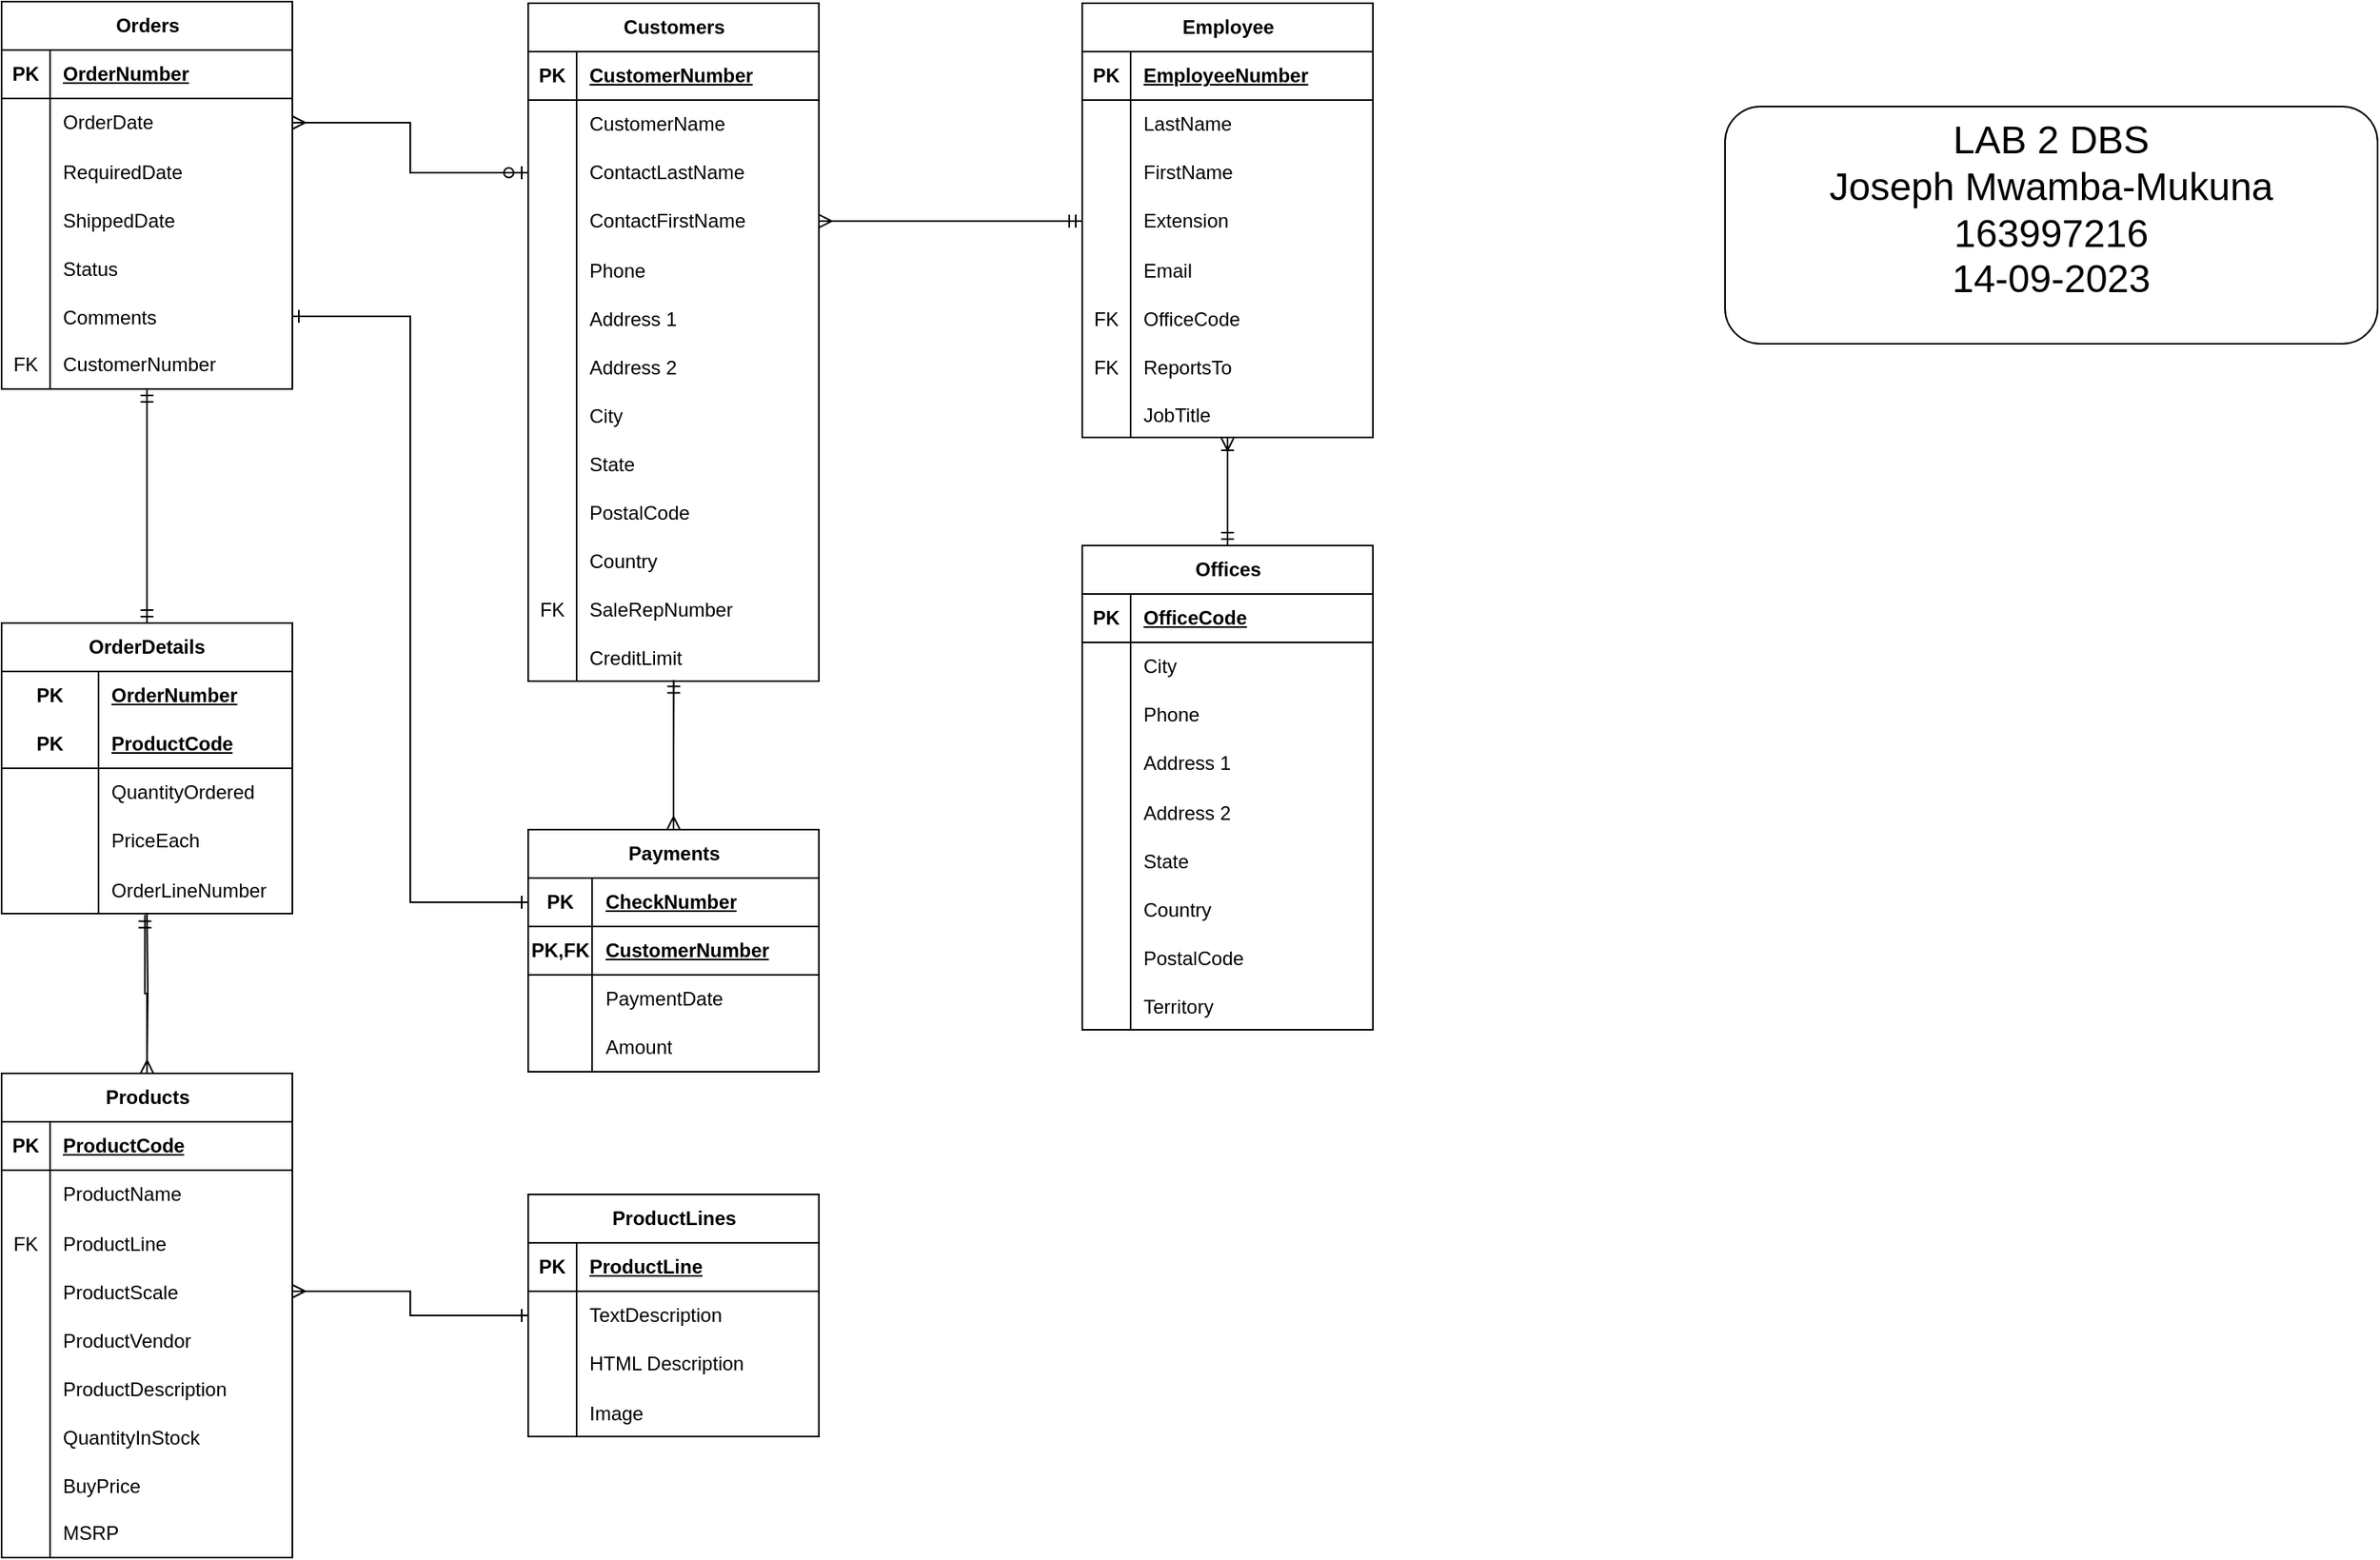 <mxfile version="21.7.5" type="github">
  <diagram name="Page-1" id="0lAMLxWKbXWN1fef3s4A">
    <mxGraphModel dx="2333" dy="1240" grid="0" gridSize="10" guides="1" tooltips="1" connect="1" arrows="1" fold="1" page="1" pageScale="1" pageWidth="1600" pageHeight="900" math="0" shadow="0">
      <root>
        <mxCell id="0" />
        <mxCell id="1" parent="0" />
        <mxCell id="XBmWHNpYcqwfCPGFrpwu-29" style="edgeStyle=orthogonalEdgeStyle;rounded=0;orthogonalLoop=1;jettySize=auto;html=1;entryX=0.5;entryY=0;entryDx=0;entryDy=0;endArrow=ERmandOne;endFill=0;" edge="1" parent="1" source="NnWwOuZscxJx8Th-RLy5-14" target="NnWwOuZscxJx8Th-RLy5-88">
          <mxGeometry relative="1" as="geometry" />
        </mxCell>
        <mxCell id="NnWwOuZscxJx8Th-RLy5-14" value="Employee" style="shape=table;startSize=30;container=1;collapsible=1;childLayout=tableLayout;fixedRows=1;rowLines=0;fontStyle=1;align=center;resizeLast=1;html=1;" parent="1" vertex="1">
          <mxGeometry x="718" y="19" width="180" height="269" as="geometry">
            <mxRectangle x="70" y="230" width="70" height="30" as="alternateBounds" />
          </mxGeometry>
        </mxCell>
        <mxCell id="NnWwOuZscxJx8Th-RLy5-15" value="" style="shape=tableRow;horizontal=0;startSize=0;swimlaneHead=0;swimlaneBody=0;fillColor=none;collapsible=0;dropTarget=0;points=[[0,0.5],[1,0.5]];portConstraint=eastwest;top=0;left=0;right=0;bottom=1;" parent="NnWwOuZscxJx8Th-RLy5-14" vertex="1">
          <mxGeometry y="30" width="180" height="30" as="geometry" />
        </mxCell>
        <mxCell id="NnWwOuZscxJx8Th-RLy5-16" value="PK" style="shape=partialRectangle;connectable=0;fillColor=none;top=0;left=0;bottom=0;right=0;fontStyle=1;overflow=hidden;whiteSpace=wrap;html=1;" parent="NnWwOuZscxJx8Th-RLy5-15" vertex="1">
          <mxGeometry width="30" height="30" as="geometry">
            <mxRectangle width="30" height="30" as="alternateBounds" />
          </mxGeometry>
        </mxCell>
        <mxCell id="NnWwOuZscxJx8Th-RLy5-17" value="EmployeeNumber" style="shape=partialRectangle;connectable=0;fillColor=none;top=0;left=0;bottom=0;right=0;align=left;spacingLeft=6;fontStyle=5;overflow=hidden;whiteSpace=wrap;html=1;" parent="NnWwOuZscxJx8Th-RLy5-15" vertex="1">
          <mxGeometry x="30" width="150" height="30" as="geometry">
            <mxRectangle width="150" height="30" as="alternateBounds" />
          </mxGeometry>
        </mxCell>
        <mxCell id="NnWwOuZscxJx8Th-RLy5-18" value="" style="shape=tableRow;horizontal=0;startSize=0;swimlaneHead=0;swimlaneBody=0;fillColor=none;collapsible=0;dropTarget=0;points=[[0,0.5],[1,0.5]];portConstraint=eastwest;top=0;left=0;right=0;bottom=0;" parent="NnWwOuZscxJx8Th-RLy5-14" vertex="1">
          <mxGeometry y="60" width="180" height="30" as="geometry" />
        </mxCell>
        <mxCell id="NnWwOuZscxJx8Th-RLy5-19" value="" style="shape=partialRectangle;connectable=0;fillColor=none;top=0;left=0;bottom=0;right=0;editable=1;overflow=hidden;whiteSpace=wrap;html=1;" parent="NnWwOuZscxJx8Th-RLy5-18" vertex="1">
          <mxGeometry width="30" height="30" as="geometry">
            <mxRectangle width="30" height="30" as="alternateBounds" />
          </mxGeometry>
        </mxCell>
        <mxCell id="NnWwOuZscxJx8Th-RLy5-20" value="LastName" style="shape=partialRectangle;connectable=0;fillColor=none;top=0;left=0;bottom=0;right=0;align=left;spacingLeft=6;overflow=hidden;whiteSpace=wrap;html=1;" parent="NnWwOuZscxJx8Th-RLy5-18" vertex="1">
          <mxGeometry x="30" width="150" height="30" as="geometry">
            <mxRectangle width="150" height="30" as="alternateBounds" />
          </mxGeometry>
        </mxCell>
        <mxCell id="NnWwOuZscxJx8Th-RLy5-21" value="" style="shape=tableRow;horizontal=0;startSize=0;swimlaneHead=0;swimlaneBody=0;fillColor=none;collapsible=0;dropTarget=0;points=[[0,0.5],[1,0.5]];portConstraint=eastwest;top=0;left=0;right=0;bottom=0;" parent="NnWwOuZscxJx8Th-RLy5-14" vertex="1">
          <mxGeometry y="90" width="180" height="30" as="geometry" />
        </mxCell>
        <mxCell id="NnWwOuZscxJx8Th-RLy5-22" value="" style="shape=partialRectangle;connectable=0;fillColor=none;top=0;left=0;bottom=0;right=0;editable=1;overflow=hidden;whiteSpace=wrap;html=1;" parent="NnWwOuZscxJx8Th-RLy5-21" vertex="1">
          <mxGeometry width="30" height="30" as="geometry">
            <mxRectangle width="30" height="30" as="alternateBounds" />
          </mxGeometry>
        </mxCell>
        <mxCell id="NnWwOuZscxJx8Th-RLy5-23" value="FirstName" style="shape=partialRectangle;connectable=0;fillColor=none;top=0;left=0;bottom=0;right=0;align=left;spacingLeft=6;overflow=hidden;whiteSpace=wrap;html=1;" parent="NnWwOuZscxJx8Th-RLy5-21" vertex="1">
          <mxGeometry x="30" width="150" height="30" as="geometry">
            <mxRectangle width="150" height="30" as="alternateBounds" />
          </mxGeometry>
        </mxCell>
        <mxCell id="NnWwOuZscxJx8Th-RLy5-24" value="" style="shape=tableRow;horizontal=0;startSize=0;swimlaneHead=0;swimlaneBody=0;fillColor=none;collapsible=0;dropTarget=0;points=[[0,0.5],[1,0.5]];portConstraint=eastwest;top=0;left=0;right=0;bottom=0;" parent="NnWwOuZscxJx8Th-RLy5-14" vertex="1">
          <mxGeometry y="120" width="180" height="30" as="geometry" />
        </mxCell>
        <mxCell id="NnWwOuZscxJx8Th-RLy5-25" value="" style="shape=partialRectangle;connectable=0;fillColor=none;top=0;left=0;bottom=0;right=0;editable=1;overflow=hidden;whiteSpace=wrap;html=1;" parent="NnWwOuZscxJx8Th-RLy5-24" vertex="1">
          <mxGeometry width="30" height="30" as="geometry">
            <mxRectangle width="30" height="30" as="alternateBounds" />
          </mxGeometry>
        </mxCell>
        <mxCell id="NnWwOuZscxJx8Th-RLy5-26" value="Extension" style="shape=partialRectangle;connectable=0;fillColor=none;top=0;left=0;bottom=0;right=0;align=left;spacingLeft=6;overflow=hidden;whiteSpace=wrap;html=1;" parent="NnWwOuZscxJx8Th-RLy5-24" vertex="1">
          <mxGeometry x="30" width="150" height="30" as="geometry">
            <mxRectangle width="150" height="30" as="alternateBounds" />
          </mxGeometry>
        </mxCell>
        <mxCell id="NnWwOuZscxJx8Th-RLy5-27" value="" style="shape=tableRow;horizontal=0;startSize=0;swimlaneHead=0;swimlaneBody=0;fillColor=none;collapsible=0;dropTarget=0;points=[[0,0.5],[1,0.5]];portConstraint=eastwest;top=0;left=0;right=0;bottom=0;" parent="NnWwOuZscxJx8Th-RLy5-14" vertex="1">
          <mxGeometry y="150" width="180" height="30" as="geometry" />
        </mxCell>
        <mxCell id="NnWwOuZscxJx8Th-RLy5-28" value="" style="shape=partialRectangle;connectable=0;fillColor=none;top=0;left=0;bottom=0;right=0;editable=1;overflow=hidden;" parent="NnWwOuZscxJx8Th-RLy5-27" vertex="1">
          <mxGeometry width="30" height="30" as="geometry">
            <mxRectangle width="30" height="30" as="alternateBounds" />
          </mxGeometry>
        </mxCell>
        <mxCell id="NnWwOuZscxJx8Th-RLy5-29" value="Email" style="shape=partialRectangle;connectable=0;fillColor=none;top=0;left=0;bottom=0;right=0;align=left;spacingLeft=6;overflow=hidden;" parent="NnWwOuZscxJx8Th-RLy5-27" vertex="1">
          <mxGeometry x="30" width="150" height="30" as="geometry">
            <mxRectangle width="150" height="30" as="alternateBounds" />
          </mxGeometry>
        </mxCell>
        <mxCell id="NnWwOuZscxJx8Th-RLy5-30" value="" style="shape=tableRow;horizontal=0;startSize=0;swimlaneHead=0;swimlaneBody=0;fillColor=none;collapsible=0;dropTarget=0;points=[[0,0.5],[1,0.5]];portConstraint=eastwest;top=0;left=0;right=0;bottom=0;" parent="NnWwOuZscxJx8Th-RLy5-14" vertex="1">
          <mxGeometry y="180" width="180" height="30" as="geometry" />
        </mxCell>
        <mxCell id="NnWwOuZscxJx8Th-RLy5-31" value="FK" style="shape=partialRectangle;connectable=0;fillColor=none;top=0;left=0;bottom=0;right=0;editable=1;overflow=hidden;" parent="NnWwOuZscxJx8Th-RLy5-30" vertex="1">
          <mxGeometry width="30" height="30" as="geometry">
            <mxRectangle width="30" height="30" as="alternateBounds" />
          </mxGeometry>
        </mxCell>
        <mxCell id="NnWwOuZscxJx8Th-RLy5-32" value="OfficeCode" style="shape=partialRectangle;connectable=0;fillColor=none;top=0;left=0;bottom=0;right=0;align=left;spacingLeft=6;overflow=hidden;" parent="NnWwOuZscxJx8Th-RLy5-30" vertex="1">
          <mxGeometry x="30" width="150" height="30" as="geometry">
            <mxRectangle width="150" height="30" as="alternateBounds" />
          </mxGeometry>
        </mxCell>
        <mxCell id="NnWwOuZscxJx8Th-RLy5-33" value="" style="shape=tableRow;horizontal=0;startSize=0;swimlaneHead=0;swimlaneBody=0;fillColor=none;collapsible=0;dropTarget=0;points=[[0,0.5],[1,0.5]];portConstraint=eastwest;top=0;left=0;right=0;bottom=0;" parent="NnWwOuZscxJx8Th-RLy5-14" vertex="1">
          <mxGeometry y="210" width="180" height="30" as="geometry" />
        </mxCell>
        <mxCell id="NnWwOuZscxJx8Th-RLy5-34" value="FK" style="shape=partialRectangle;connectable=0;fillColor=none;top=0;left=0;bottom=0;right=0;editable=1;overflow=hidden;" parent="NnWwOuZscxJx8Th-RLy5-33" vertex="1">
          <mxGeometry width="30" height="30" as="geometry">
            <mxRectangle width="30" height="30" as="alternateBounds" />
          </mxGeometry>
        </mxCell>
        <mxCell id="NnWwOuZscxJx8Th-RLy5-35" value="ReportsTo" style="shape=partialRectangle;connectable=0;fillColor=none;top=0;left=0;bottom=0;right=0;align=left;spacingLeft=6;overflow=hidden;" parent="NnWwOuZscxJx8Th-RLy5-33" vertex="1">
          <mxGeometry x="30" width="150" height="30" as="geometry">
            <mxRectangle width="150" height="30" as="alternateBounds" />
          </mxGeometry>
        </mxCell>
        <mxCell id="NnWwOuZscxJx8Th-RLy5-36" value="" style="shape=tableRow;horizontal=0;startSize=0;swimlaneHead=0;swimlaneBody=0;fillColor=none;collapsible=0;dropTarget=0;points=[[0,0.5],[1,0.5]];portConstraint=eastwest;top=0;left=0;right=0;bottom=0;" parent="NnWwOuZscxJx8Th-RLy5-14" vertex="1">
          <mxGeometry y="240" width="180" height="29" as="geometry" />
        </mxCell>
        <mxCell id="NnWwOuZscxJx8Th-RLy5-37" value="" style="shape=partialRectangle;connectable=0;fillColor=none;top=0;left=0;bottom=0;right=0;editable=1;overflow=hidden;" parent="NnWwOuZscxJx8Th-RLy5-36" vertex="1">
          <mxGeometry width="30" height="29" as="geometry">
            <mxRectangle width="30" height="29" as="alternateBounds" />
          </mxGeometry>
        </mxCell>
        <mxCell id="NnWwOuZscxJx8Th-RLy5-38" value="JobTitle" style="shape=partialRectangle;connectable=0;fillColor=none;top=0;left=0;bottom=0;right=0;align=left;spacingLeft=6;overflow=hidden;" parent="NnWwOuZscxJx8Th-RLy5-36" vertex="1">
          <mxGeometry x="30" width="150" height="29" as="geometry">
            <mxRectangle width="150" height="29" as="alternateBounds" />
          </mxGeometry>
        </mxCell>
        <mxCell id="XBmWHNpYcqwfCPGFrpwu-34" style="edgeStyle=orthogonalEdgeStyle;rounded=0;orthogonalLoop=1;jettySize=auto;html=1;endArrow=ERmany;endFill=0;" edge="1" parent="1" source="NnWwOuZscxJx8Th-RLy5-42" target="NnWwOuZscxJx8Th-RLy5-160">
          <mxGeometry relative="1" as="geometry" />
        </mxCell>
        <mxCell id="NnWwOuZscxJx8Th-RLy5-42" value="Customers" style="shape=table;startSize=30;container=1;collapsible=1;childLayout=tableLayout;fixedRows=1;rowLines=0;fontStyle=1;align=center;resizeLast=1;html=1;" parent="1" vertex="1">
          <mxGeometry x="375" y="19" width="180" height="420" as="geometry" />
        </mxCell>
        <mxCell id="NnWwOuZscxJx8Th-RLy5-43" value="" style="shape=tableRow;horizontal=0;startSize=0;swimlaneHead=0;swimlaneBody=0;fillColor=none;collapsible=0;dropTarget=0;points=[[0,0.5],[1,0.5]];portConstraint=eastwest;top=0;left=0;right=0;bottom=1;" parent="NnWwOuZscxJx8Th-RLy5-42" vertex="1">
          <mxGeometry y="30" width="180" height="30" as="geometry" />
        </mxCell>
        <mxCell id="NnWwOuZscxJx8Th-RLy5-44" value="PK" style="shape=partialRectangle;connectable=0;fillColor=none;top=0;left=0;bottom=0;right=0;fontStyle=1;overflow=hidden;whiteSpace=wrap;html=1;" parent="NnWwOuZscxJx8Th-RLy5-43" vertex="1">
          <mxGeometry width="30" height="30" as="geometry">
            <mxRectangle width="30" height="30" as="alternateBounds" />
          </mxGeometry>
        </mxCell>
        <mxCell id="NnWwOuZscxJx8Th-RLy5-45" value="CustomerNumber" style="shape=partialRectangle;connectable=0;fillColor=none;top=0;left=0;bottom=0;right=0;align=left;spacingLeft=6;fontStyle=5;overflow=hidden;whiteSpace=wrap;html=1;" parent="NnWwOuZscxJx8Th-RLy5-43" vertex="1">
          <mxGeometry x="30" width="150" height="30" as="geometry">
            <mxRectangle width="150" height="30" as="alternateBounds" />
          </mxGeometry>
        </mxCell>
        <mxCell id="NnWwOuZscxJx8Th-RLy5-46" value="" style="shape=tableRow;horizontal=0;startSize=0;swimlaneHead=0;swimlaneBody=0;fillColor=none;collapsible=0;dropTarget=0;points=[[0,0.5],[1,0.5]];portConstraint=eastwest;top=0;left=0;right=0;bottom=0;" parent="NnWwOuZscxJx8Th-RLy5-42" vertex="1">
          <mxGeometry y="60" width="180" height="30" as="geometry" />
        </mxCell>
        <mxCell id="NnWwOuZscxJx8Th-RLy5-47" value="" style="shape=partialRectangle;connectable=0;fillColor=none;top=0;left=0;bottom=0;right=0;editable=1;overflow=hidden;whiteSpace=wrap;html=1;" parent="NnWwOuZscxJx8Th-RLy5-46" vertex="1">
          <mxGeometry width="30" height="30" as="geometry">
            <mxRectangle width="30" height="30" as="alternateBounds" />
          </mxGeometry>
        </mxCell>
        <mxCell id="NnWwOuZscxJx8Th-RLy5-48" value="CustomerName" style="shape=partialRectangle;connectable=0;fillColor=none;top=0;left=0;bottom=0;right=0;align=left;spacingLeft=6;overflow=hidden;whiteSpace=wrap;html=1;" parent="NnWwOuZscxJx8Th-RLy5-46" vertex="1">
          <mxGeometry x="30" width="150" height="30" as="geometry">
            <mxRectangle width="150" height="30" as="alternateBounds" />
          </mxGeometry>
        </mxCell>
        <mxCell id="NnWwOuZscxJx8Th-RLy5-49" value="" style="shape=tableRow;horizontal=0;startSize=0;swimlaneHead=0;swimlaneBody=0;fillColor=none;collapsible=0;dropTarget=0;points=[[0,0.5],[1,0.5]];portConstraint=eastwest;top=0;left=0;right=0;bottom=0;" parent="NnWwOuZscxJx8Th-RLy5-42" vertex="1">
          <mxGeometry y="90" width="180" height="30" as="geometry" />
        </mxCell>
        <mxCell id="NnWwOuZscxJx8Th-RLy5-50" value="" style="shape=partialRectangle;connectable=0;fillColor=none;top=0;left=0;bottom=0;right=0;editable=1;overflow=hidden;whiteSpace=wrap;html=1;" parent="NnWwOuZscxJx8Th-RLy5-49" vertex="1">
          <mxGeometry width="30" height="30" as="geometry">
            <mxRectangle width="30" height="30" as="alternateBounds" />
          </mxGeometry>
        </mxCell>
        <mxCell id="NnWwOuZscxJx8Th-RLy5-51" value="ContactLastName" style="shape=partialRectangle;connectable=0;fillColor=none;top=0;left=0;bottom=0;right=0;align=left;spacingLeft=6;overflow=hidden;whiteSpace=wrap;html=1;" parent="NnWwOuZscxJx8Th-RLy5-49" vertex="1">
          <mxGeometry x="30" width="150" height="30" as="geometry">
            <mxRectangle width="150" height="30" as="alternateBounds" />
          </mxGeometry>
        </mxCell>
        <mxCell id="NnWwOuZscxJx8Th-RLy5-52" value="" style="shape=tableRow;horizontal=0;startSize=0;swimlaneHead=0;swimlaneBody=0;fillColor=none;collapsible=0;dropTarget=0;points=[[0,0.5],[1,0.5]];portConstraint=eastwest;top=0;left=0;right=0;bottom=0;" parent="NnWwOuZscxJx8Th-RLy5-42" vertex="1">
          <mxGeometry y="120" width="180" height="30" as="geometry" />
        </mxCell>
        <mxCell id="NnWwOuZscxJx8Th-RLy5-53" value="" style="shape=partialRectangle;connectable=0;fillColor=none;top=0;left=0;bottom=0;right=0;editable=1;overflow=hidden;whiteSpace=wrap;html=1;" parent="NnWwOuZscxJx8Th-RLy5-52" vertex="1">
          <mxGeometry width="30" height="30" as="geometry">
            <mxRectangle width="30" height="30" as="alternateBounds" />
          </mxGeometry>
        </mxCell>
        <mxCell id="NnWwOuZscxJx8Th-RLy5-54" value="ContactFirstName" style="shape=partialRectangle;connectable=0;fillColor=none;top=0;left=0;bottom=0;right=0;align=left;spacingLeft=6;overflow=hidden;whiteSpace=wrap;html=1;" parent="NnWwOuZscxJx8Th-RLy5-52" vertex="1">
          <mxGeometry x="30" width="150" height="30" as="geometry">
            <mxRectangle width="150" height="30" as="alternateBounds" />
          </mxGeometry>
        </mxCell>
        <mxCell id="NnWwOuZscxJx8Th-RLy5-55" value="" style="shape=tableRow;horizontal=0;startSize=0;swimlaneHead=0;swimlaneBody=0;fillColor=none;collapsible=0;dropTarget=0;points=[[0,0.5],[1,0.5]];portConstraint=eastwest;top=0;left=0;right=0;bottom=0;" parent="NnWwOuZscxJx8Th-RLy5-42" vertex="1">
          <mxGeometry y="150" width="180" height="30" as="geometry" />
        </mxCell>
        <mxCell id="NnWwOuZscxJx8Th-RLy5-56" value="" style="shape=partialRectangle;connectable=0;fillColor=none;top=0;left=0;bottom=0;right=0;editable=1;overflow=hidden;" parent="NnWwOuZscxJx8Th-RLy5-55" vertex="1">
          <mxGeometry width="30" height="30" as="geometry">
            <mxRectangle width="30" height="30" as="alternateBounds" />
          </mxGeometry>
        </mxCell>
        <mxCell id="NnWwOuZscxJx8Th-RLy5-57" value="Phone" style="shape=partialRectangle;connectable=0;fillColor=none;top=0;left=0;bottom=0;right=0;align=left;spacingLeft=6;overflow=hidden;" parent="NnWwOuZscxJx8Th-RLy5-55" vertex="1">
          <mxGeometry x="30" width="150" height="30" as="geometry">
            <mxRectangle width="150" height="30" as="alternateBounds" />
          </mxGeometry>
        </mxCell>
        <mxCell id="NnWwOuZscxJx8Th-RLy5-61" value="" style="shape=tableRow;horizontal=0;startSize=0;swimlaneHead=0;swimlaneBody=0;fillColor=none;collapsible=0;dropTarget=0;points=[[0,0.5],[1,0.5]];portConstraint=eastwest;top=0;left=0;right=0;bottom=0;" parent="NnWwOuZscxJx8Th-RLy5-42" vertex="1">
          <mxGeometry y="180" width="180" height="30" as="geometry" />
        </mxCell>
        <mxCell id="NnWwOuZscxJx8Th-RLy5-62" value="" style="shape=partialRectangle;connectable=0;fillColor=none;top=0;left=0;bottom=0;right=0;editable=1;overflow=hidden;" parent="NnWwOuZscxJx8Th-RLy5-61" vertex="1">
          <mxGeometry width="30" height="30" as="geometry">
            <mxRectangle width="30" height="30" as="alternateBounds" />
          </mxGeometry>
        </mxCell>
        <mxCell id="NnWwOuZscxJx8Th-RLy5-63" value="Address 1" style="shape=partialRectangle;connectable=0;fillColor=none;top=0;left=0;bottom=0;right=0;align=left;spacingLeft=6;overflow=hidden;" parent="NnWwOuZscxJx8Th-RLy5-61" vertex="1">
          <mxGeometry x="30" width="150" height="30" as="geometry">
            <mxRectangle width="150" height="30" as="alternateBounds" />
          </mxGeometry>
        </mxCell>
        <mxCell id="NnWwOuZscxJx8Th-RLy5-64" value="" style="shape=tableRow;horizontal=0;startSize=0;swimlaneHead=0;swimlaneBody=0;fillColor=none;collapsible=0;dropTarget=0;points=[[0,0.5],[1,0.5]];portConstraint=eastwest;top=0;left=0;right=0;bottom=0;" parent="NnWwOuZscxJx8Th-RLy5-42" vertex="1">
          <mxGeometry y="210" width="180" height="30" as="geometry" />
        </mxCell>
        <mxCell id="NnWwOuZscxJx8Th-RLy5-65" value="" style="shape=partialRectangle;connectable=0;fillColor=none;top=0;left=0;bottom=0;right=0;editable=1;overflow=hidden;" parent="NnWwOuZscxJx8Th-RLy5-64" vertex="1">
          <mxGeometry width="30" height="30" as="geometry">
            <mxRectangle width="30" height="30" as="alternateBounds" />
          </mxGeometry>
        </mxCell>
        <mxCell id="NnWwOuZscxJx8Th-RLy5-66" value="Address 2" style="shape=partialRectangle;connectable=0;fillColor=none;top=0;left=0;bottom=0;right=0;align=left;spacingLeft=6;overflow=hidden;" parent="NnWwOuZscxJx8Th-RLy5-64" vertex="1">
          <mxGeometry x="30" width="150" height="30" as="geometry">
            <mxRectangle width="150" height="30" as="alternateBounds" />
          </mxGeometry>
        </mxCell>
        <mxCell id="NnWwOuZscxJx8Th-RLy5-67" value="" style="shape=tableRow;horizontal=0;startSize=0;swimlaneHead=0;swimlaneBody=0;fillColor=none;collapsible=0;dropTarget=0;points=[[0,0.5],[1,0.5]];portConstraint=eastwest;top=0;left=0;right=0;bottom=0;" parent="NnWwOuZscxJx8Th-RLy5-42" vertex="1">
          <mxGeometry y="240" width="180" height="30" as="geometry" />
        </mxCell>
        <mxCell id="NnWwOuZscxJx8Th-RLy5-68" value="" style="shape=partialRectangle;connectable=0;fillColor=none;top=0;left=0;bottom=0;right=0;editable=1;overflow=hidden;" parent="NnWwOuZscxJx8Th-RLy5-67" vertex="1">
          <mxGeometry width="30" height="30" as="geometry">
            <mxRectangle width="30" height="30" as="alternateBounds" />
          </mxGeometry>
        </mxCell>
        <mxCell id="NnWwOuZscxJx8Th-RLy5-69" value="City" style="shape=partialRectangle;connectable=0;fillColor=none;top=0;left=0;bottom=0;right=0;align=left;spacingLeft=6;overflow=hidden;" parent="NnWwOuZscxJx8Th-RLy5-67" vertex="1">
          <mxGeometry x="30" width="150" height="30" as="geometry">
            <mxRectangle width="150" height="30" as="alternateBounds" />
          </mxGeometry>
        </mxCell>
        <mxCell id="NnWwOuZscxJx8Th-RLy5-70" value="" style="shape=tableRow;horizontal=0;startSize=0;swimlaneHead=0;swimlaneBody=0;fillColor=none;collapsible=0;dropTarget=0;points=[[0,0.5],[1,0.5]];portConstraint=eastwest;top=0;left=0;right=0;bottom=0;" parent="NnWwOuZscxJx8Th-RLy5-42" vertex="1">
          <mxGeometry y="270" width="180" height="30" as="geometry" />
        </mxCell>
        <mxCell id="NnWwOuZscxJx8Th-RLy5-71" value="" style="shape=partialRectangle;connectable=0;fillColor=none;top=0;left=0;bottom=0;right=0;editable=1;overflow=hidden;" parent="NnWwOuZscxJx8Th-RLy5-70" vertex="1">
          <mxGeometry width="30" height="30" as="geometry">
            <mxRectangle width="30" height="30" as="alternateBounds" />
          </mxGeometry>
        </mxCell>
        <mxCell id="NnWwOuZscxJx8Th-RLy5-72" value="State" style="shape=partialRectangle;connectable=0;fillColor=none;top=0;left=0;bottom=0;right=0;align=left;spacingLeft=6;overflow=hidden;" parent="NnWwOuZscxJx8Th-RLy5-70" vertex="1">
          <mxGeometry x="30" width="150" height="30" as="geometry">
            <mxRectangle width="150" height="30" as="alternateBounds" />
          </mxGeometry>
        </mxCell>
        <mxCell id="NnWwOuZscxJx8Th-RLy5-73" value="" style="shape=tableRow;horizontal=0;startSize=0;swimlaneHead=0;swimlaneBody=0;fillColor=none;collapsible=0;dropTarget=0;points=[[0,0.5],[1,0.5]];portConstraint=eastwest;top=0;left=0;right=0;bottom=0;" parent="NnWwOuZscxJx8Th-RLy5-42" vertex="1">
          <mxGeometry y="300" width="180" height="30" as="geometry" />
        </mxCell>
        <mxCell id="NnWwOuZscxJx8Th-RLy5-74" value="" style="shape=partialRectangle;connectable=0;fillColor=none;top=0;left=0;bottom=0;right=0;editable=1;overflow=hidden;" parent="NnWwOuZscxJx8Th-RLy5-73" vertex="1">
          <mxGeometry width="30" height="30" as="geometry">
            <mxRectangle width="30" height="30" as="alternateBounds" />
          </mxGeometry>
        </mxCell>
        <mxCell id="NnWwOuZscxJx8Th-RLy5-75" value="PostalCode" style="shape=partialRectangle;connectable=0;fillColor=none;top=0;left=0;bottom=0;right=0;align=left;spacingLeft=6;overflow=hidden;" parent="NnWwOuZscxJx8Th-RLy5-73" vertex="1">
          <mxGeometry x="30" width="150" height="30" as="geometry">
            <mxRectangle width="150" height="30" as="alternateBounds" />
          </mxGeometry>
        </mxCell>
        <mxCell id="NnWwOuZscxJx8Th-RLy5-76" value="" style="shape=tableRow;horizontal=0;startSize=0;swimlaneHead=0;swimlaneBody=0;fillColor=none;collapsible=0;dropTarget=0;points=[[0,0.5],[1,0.5]];portConstraint=eastwest;top=0;left=0;right=0;bottom=0;" parent="NnWwOuZscxJx8Th-RLy5-42" vertex="1">
          <mxGeometry y="330" width="180" height="30" as="geometry" />
        </mxCell>
        <mxCell id="NnWwOuZscxJx8Th-RLy5-77" value="" style="shape=partialRectangle;connectable=0;fillColor=none;top=0;left=0;bottom=0;right=0;editable=1;overflow=hidden;" parent="NnWwOuZscxJx8Th-RLy5-76" vertex="1">
          <mxGeometry width="30" height="30" as="geometry">
            <mxRectangle width="30" height="30" as="alternateBounds" />
          </mxGeometry>
        </mxCell>
        <mxCell id="NnWwOuZscxJx8Th-RLy5-78" value="Country" style="shape=partialRectangle;connectable=0;fillColor=none;top=0;left=0;bottom=0;right=0;align=left;spacingLeft=6;overflow=hidden;" parent="NnWwOuZscxJx8Th-RLy5-76" vertex="1">
          <mxGeometry x="30" width="150" height="30" as="geometry">
            <mxRectangle width="150" height="30" as="alternateBounds" />
          </mxGeometry>
        </mxCell>
        <mxCell id="NnWwOuZscxJx8Th-RLy5-79" value="" style="shape=tableRow;horizontal=0;startSize=0;swimlaneHead=0;swimlaneBody=0;fillColor=none;collapsible=0;dropTarget=0;points=[[0,0.5],[1,0.5]];portConstraint=eastwest;top=0;left=0;right=0;bottom=0;" parent="NnWwOuZscxJx8Th-RLy5-42" vertex="1">
          <mxGeometry y="360" width="180" height="30" as="geometry" />
        </mxCell>
        <mxCell id="NnWwOuZscxJx8Th-RLy5-80" value="FK" style="shape=partialRectangle;connectable=0;fillColor=none;top=0;left=0;bottom=0;right=0;editable=1;overflow=hidden;" parent="NnWwOuZscxJx8Th-RLy5-79" vertex="1">
          <mxGeometry width="30" height="30" as="geometry">
            <mxRectangle width="30" height="30" as="alternateBounds" />
          </mxGeometry>
        </mxCell>
        <mxCell id="NnWwOuZscxJx8Th-RLy5-81" value="SaleRepNumber" style="shape=partialRectangle;connectable=0;fillColor=none;top=0;left=0;bottom=0;right=0;align=left;spacingLeft=6;overflow=hidden;" parent="NnWwOuZscxJx8Th-RLy5-79" vertex="1">
          <mxGeometry x="30" width="150" height="30" as="geometry">
            <mxRectangle width="150" height="30" as="alternateBounds" />
          </mxGeometry>
        </mxCell>
        <mxCell id="NnWwOuZscxJx8Th-RLy5-82" value="" style="shape=tableRow;horizontal=0;startSize=0;swimlaneHead=0;swimlaneBody=0;fillColor=none;collapsible=0;dropTarget=0;points=[[0,0.5],[1,0.5]];portConstraint=eastwest;top=0;left=0;right=0;bottom=0;" parent="NnWwOuZscxJx8Th-RLy5-42" vertex="1">
          <mxGeometry y="390" width="180" height="30" as="geometry" />
        </mxCell>
        <mxCell id="NnWwOuZscxJx8Th-RLy5-83" value="" style="shape=partialRectangle;connectable=0;fillColor=none;top=0;left=0;bottom=0;right=0;editable=1;overflow=hidden;" parent="NnWwOuZscxJx8Th-RLy5-82" vertex="1">
          <mxGeometry width="30" height="30" as="geometry">
            <mxRectangle width="30" height="30" as="alternateBounds" />
          </mxGeometry>
        </mxCell>
        <mxCell id="NnWwOuZscxJx8Th-RLy5-84" value="CreditLimit" style="shape=partialRectangle;connectable=0;fillColor=none;top=0;left=0;bottom=0;right=0;align=left;spacingLeft=6;overflow=hidden;" parent="NnWwOuZscxJx8Th-RLy5-82" vertex="1">
          <mxGeometry x="30" width="150" height="30" as="geometry">
            <mxRectangle width="150" height="30" as="alternateBounds" />
          </mxGeometry>
        </mxCell>
        <mxCell id="XBmWHNpYcqwfCPGFrpwu-28" style="edgeStyle=orthogonalEdgeStyle;rounded=0;orthogonalLoop=1;jettySize=auto;html=1;entryX=0.5;entryY=1;entryDx=0;entryDy=0;endArrow=ERoneToMany;endFill=0;" edge="1" parent="1" source="NnWwOuZscxJx8Th-RLy5-88" target="NnWwOuZscxJx8Th-RLy5-14">
          <mxGeometry relative="1" as="geometry" />
        </mxCell>
        <mxCell id="NnWwOuZscxJx8Th-RLy5-88" value="Offices" style="shape=table;startSize=30;container=1;collapsible=1;childLayout=tableLayout;fixedRows=1;rowLines=0;fontStyle=1;align=center;resizeLast=1;html=1;" parent="1" vertex="1">
          <mxGeometry x="718" y="355" width="180" height="300" as="geometry" />
        </mxCell>
        <mxCell id="NnWwOuZscxJx8Th-RLy5-89" value="" style="shape=tableRow;horizontal=0;startSize=0;swimlaneHead=0;swimlaneBody=0;fillColor=none;collapsible=0;dropTarget=0;points=[[0,0.5],[1,0.5]];portConstraint=eastwest;top=0;left=0;right=0;bottom=1;" parent="NnWwOuZscxJx8Th-RLy5-88" vertex="1">
          <mxGeometry y="30" width="180" height="30" as="geometry" />
        </mxCell>
        <mxCell id="NnWwOuZscxJx8Th-RLy5-90" value="PK" style="shape=partialRectangle;connectable=0;fillColor=none;top=0;left=0;bottom=0;right=0;fontStyle=1;overflow=hidden;whiteSpace=wrap;html=1;" parent="NnWwOuZscxJx8Th-RLy5-89" vertex="1">
          <mxGeometry width="30" height="30" as="geometry">
            <mxRectangle width="30" height="30" as="alternateBounds" />
          </mxGeometry>
        </mxCell>
        <mxCell id="NnWwOuZscxJx8Th-RLy5-91" value="OfficeCode" style="shape=partialRectangle;connectable=0;fillColor=none;top=0;left=0;bottom=0;right=0;align=left;spacingLeft=6;fontStyle=5;overflow=hidden;whiteSpace=wrap;html=1;" parent="NnWwOuZscxJx8Th-RLy5-89" vertex="1">
          <mxGeometry x="30" width="150" height="30" as="geometry">
            <mxRectangle width="150" height="30" as="alternateBounds" />
          </mxGeometry>
        </mxCell>
        <mxCell id="NnWwOuZscxJx8Th-RLy5-92" value="" style="shape=tableRow;horizontal=0;startSize=0;swimlaneHead=0;swimlaneBody=0;fillColor=none;collapsible=0;dropTarget=0;points=[[0,0.5],[1,0.5]];portConstraint=eastwest;top=0;left=0;right=0;bottom=0;" parent="NnWwOuZscxJx8Th-RLy5-88" vertex="1">
          <mxGeometry y="60" width="180" height="30" as="geometry" />
        </mxCell>
        <mxCell id="NnWwOuZscxJx8Th-RLy5-93" value="" style="shape=partialRectangle;connectable=0;fillColor=none;top=0;left=0;bottom=0;right=0;editable=1;overflow=hidden;whiteSpace=wrap;html=1;" parent="NnWwOuZscxJx8Th-RLy5-92" vertex="1">
          <mxGeometry width="30" height="30" as="geometry">
            <mxRectangle width="30" height="30" as="alternateBounds" />
          </mxGeometry>
        </mxCell>
        <mxCell id="NnWwOuZscxJx8Th-RLy5-94" value="City&lt;span style=&quot;white-space: pre;&quot;&gt;&#x9;&lt;/span&gt;" style="shape=partialRectangle;connectable=0;fillColor=none;top=0;left=0;bottom=0;right=0;align=left;spacingLeft=6;overflow=hidden;whiteSpace=wrap;html=1;" parent="NnWwOuZscxJx8Th-RLy5-92" vertex="1">
          <mxGeometry x="30" width="150" height="30" as="geometry">
            <mxRectangle width="150" height="30" as="alternateBounds" />
          </mxGeometry>
        </mxCell>
        <mxCell id="NnWwOuZscxJx8Th-RLy5-95" value="" style="shape=tableRow;horizontal=0;startSize=0;swimlaneHead=0;swimlaneBody=0;fillColor=none;collapsible=0;dropTarget=0;points=[[0,0.5],[1,0.5]];portConstraint=eastwest;top=0;left=0;right=0;bottom=0;" parent="NnWwOuZscxJx8Th-RLy5-88" vertex="1">
          <mxGeometry y="90" width="180" height="30" as="geometry" />
        </mxCell>
        <mxCell id="NnWwOuZscxJx8Th-RLy5-96" value="" style="shape=partialRectangle;connectable=0;fillColor=none;top=0;left=0;bottom=0;right=0;editable=1;overflow=hidden;whiteSpace=wrap;html=1;" parent="NnWwOuZscxJx8Th-RLy5-95" vertex="1">
          <mxGeometry width="30" height="30" as="geometry">
            <mxRectangle width="30" height="30" as="alternateBounds" />
          </mxGeometry>
        </mxCell>
        <mxCell id="NnWwOuZscxJx8Th-RLy5-97" value="Phone" style="shape=partialRectangle;connectable=0;fillColor=none;top=0;left=0;bottom=0;right=0;align=left;spacingLeft=6;overflow=hidden;whiteSpace=wrap;html=1;" parent="NnWwOuZscxJx8Th-RLy5-95" vertex="1">
          <mxGeometry x="30" width="150" height="30" as="geometry">
            <mxRectangle width="150" height="30" as="alternateBounds" />
          </mxGeometry>
        </mxCell>
        <mxCell id="NnWwOuZscxJx8Th-RLy5-98" value="" style="shape=tableRow;horizontal=0;startSize=0;swimlaneHead=0;swimlaneBody=0;fillColor=none;collapsible=0;dropTarget=0;points=[[0,0.5],[1,0.5]];portConstraint=eastwest;top=0;left=0;right=0;bottom=0;" parent="NnWwOuZscxJx8Th-RLy5-88" vertex="1">
          <mxGeometry y="120" width="180" height="30" as="geometry" />
        </mxCell>
        <mxCell id="NnWwOuZscxJx8Th-RLy5-99" value="" style="shape=partialRectangle;connectable=0;fillColor=none;top=0;left=0;bottom=0;right=0;editable=1;overflow=hidden;whiteSpace=wrap;html=1;" parent="NnWwOuZscxJx8Th-RLy5-98" vertex="1">
          <mxGeometry width="30" height="30" as="geometry">
            <mxRectangle width="30" height="30" as="alternateBounds" />
          </mxGeometry>
        </mxCell>
        <mxCell id="NnWwOuZscxJx8Th-RLy5-100" value="Address 1" style="shape=partialRectangle;connectable=0;fillColor=none;top=0;left=0;bottom=0;right=0;align=left;spacingLeft=6;overflow=hidden;whiteSpace=wrap;html=1;" parent="NnWwOuZscxJx8Th-RLy5-98" vertex="1">
          <mxGeometry x="30" width="150" height="30" as="geometry">
            <mxRectangle width="150" height="30" as="alternateBounds" />
          </mxGeometry>
        </mxCell>
        <mxCell id="NnWwOuZscxJx8Th-RLy5-101" value="" style="shape=tableRow;horizontal=0;startSize=0;swimlaneHead=0;swimlaneBody=0;fillColor=none;collapsible=0;dropTarget=0;points=[[0,0.5],[1,0.5]];portConstraint=eastwest;top=0;left=0;right=0;bottom=0;" parent="NnWwOuZscxJx8Th-RLy5-88" vertex="1">
          <mxGeometry y="150" width="180" height="30" as="geometry" />
        </mxCell>
        <mxCell id="NnWwOuZscxJx8Th-RLy5-102" value="" style="shape=partialRectangle;connectable=0;fillColor=none;top=0;left=0;bottom=0;right=0;editable=1;overflow=hidden;" parent="NnWwOuZscxJx8Th-RLy5-101" vertex="1">
          <mxGeometry width="30" height="30" as="geometry">
            <mxRectangle width="30" height="30" as="alternateBounds" />
          </mxGeometry>
        </mxCell>
        <mxCell id="NnWwOuZscxJx8Th-RLy5-103" value="Address 2" style="shape=partialRectangle;connectable=0;fillColor=none;top=0;left=0;bottom=0;right=0;align=left;spacingLeft=6;overflow=hidden;" parent="NnWwOuZscxJx8Th-RLy5-101" vertex="1">
          <mxGeometry x="30" width="150" height="30" as="geometry">
            <mxRectangle width="150" height="30" as="alternateBounds" />
          </mxGeometry>
        </mxCell>
        <mxCell id="NnWwOuZscxJx8Th-RLy5-104" value="" style="shape=tableRow;horizontal=0;startSize=0;swimlaneHead=0;swimlaneBody=0;fillColor=none;collapsible=0;dropTarget=0;points=[[0,0.5],[1,0.5]];portConstraint=eastwest;top=0;left=0;right=0;bottom=0;" parent="NnWwOuZscxJx8Th-RLy5-88" vertex="1">
          <mxGeometry y="180" width="180" height="30" as="geometry" />
        </mxCell>
        <mxCell id="NnWwOuZscxJx8Th-RLy5-105" value="" style="shape=partialRectangle;connectable=0;fillColor=none;top=0;left=0;bottom=0;right=0;editable=1;overflow=hidden;" parent="NnWwOuZscxJx8Th-RLy5-104" vertex="1">
          <mxGeometry width="30" height="30" as="geometry">
            <mxRectangle width="30" height="30" as="alternateBounds" />
          </mxGeometry>
        </mxCell>
        <mxCell id="NnWwOuZscxJx8Th-RLy5-106" value="State" style="shape=partialRectangle;connectable=0;fillColor=none;top=0;left=0;bottom=0;right=0;align=left;spacingLeft=6;overflow=hidden;" parent="NnWwOuZscxJx8Th-RLy5-104" vertex="1">
          <mxGeometry x="30" width="150" height="30" as="geometry">
            <mxRectangle width="150" height="30" as="alternateBounds" />
          </mxGeometry>
        </mxCell>
        <mxCell id="NnWwOuZscxJx8Th-RLy5-110" value="" style="shape=tableRow;horizontal=0;startSize=0;swimlaneHead=0;swimlaneBody=0;fillColor=none;collapsible=0;dropTarget=0;points=[[0,0.5],[1,0.5]];portConstraint=eastwest;top=0;left=0;right=0;bottom=0;" parent="NnWwOuZscxJx8Th-RLy5-88" vertex="1">
          <mxGeometry y="210" width="180" height="30" as="geometry" />
        </mxCell>
        <mxCell id="NnWwOuZscxJx8Th-RLy5-111" value="" style="shape=partialRectangle;connectable=0;fillColor=none;top=0;left=0;bottom=0;right=0;editable=1;overflow=hidden;" parent="NnWwOuZscxJx8Th-RLy5-110" vertex="1">
          <mxGeometry width="30" height="30" as="geometry">
            <mxRectangle width="30" height="30" as="alternateBounds" />
          </mxGeometry>
        </mxCell>
        <mxCell id="NnWwOuZscxJx8Th-RLy5-112" value="Country" style="shape=partialRectangle;connectable=0;fillColor=none;top=0;left=0;bottom=0;right=0;align=left;spacingLeft=6;overflow=hidden;" parent="NnWwOuZscxJx8Th-RLy5-110" vertex="1">
          <mxGeometry x="30" width="150" height="30" as="geometry">
            <mxRectangle width="150" height="30" as="alternateBounds" />
          </mxGeometry>
        </mxCell>
        <mxCell id="NnWwOuZscxJx8Th-RLy5-113" value="" style="shape=tableRow;horizontal=0;startSize=0;swimlaneHead=0;swimlaneBody=0;fillColor=none;collapsible=0;dropTarget=0;points=[[0,0.5],[1,0.5]];portConstraint=eastwest;top=0;left=0;right=0;bottom=0;" parent="NnWwOuZscxJx8Th-RLy5-88" vertex="1">
          <mxGeometry y="240" width="180" height="30" as="geometry" />
        </mxCell>
        <mxCell id="NnWwOuZscxJx8Th-RLy5-114" value="" style="shape=partialRectangle;connectable=0;fillColor=none;top=0;left=0;bottom=0;right=0;editable=1;overflow=hidden;" parent="NnWwOuZscxJx8Th-RLy5-113" vertex="1">
          <mxGeometry width="30" height="30" as="geometry">
            <mxRectangle width="30" height="30" as="alternateBounds" />
          </mxGeometry>
        </mxCell>
        <mxCell id="NnWwOuZscxJx8Th-RLy5-115" value="PostalCode" style="shape=partialRectangle;connectable=0;fillColor=none;top=0;left=0;bottom=0;right=0;align=left;spacingLeft=6;overflow=hidden;" parent="NnWwOuZscxJx8Th-RLy5-113" vertex="1">
          <mxGeometry x="30" width="150" height="30" as="geometry">
            <mxRectangle width="150" height="30" as="alternateBounds" />
          </mxGeometry>
        </mxCell>
        <mxCell id="NnWwOuZscxJx8Th-RLy5-107" value="" style="shape=tableRow;horizontal=0;startSize=0;swimlaneHead=0;swimlaneBody=0;fillColor=none;collapsible=0;dropTarget=0;points=[[0,0.5],[1,0.5]];portConstraint=eastwest;top=0;left=0;right=0;bottom=0;" parent="NnWwOuZscxJx8Th-RLy5-88" vertex="1">
          <mxGeometry y="270" width="180" height="30" as="geometry" />
        </mxCell>
        <mxCell id="NnWwOuZscxJx8Th-RLy5-108" value="" style="shape=partialRectangle;connectable=0;fillColor=none;top=0;left=0;bottom=0;right=0;editable=1;overflow=hidden;" parent="NnWwOuZscxJx8Th-RLy5-107" vertex="1">
          <mxGeometry width="30" height="30" as="geometry">
            <mxRectangle width="30" height="30" as="alternateBounds" />
          </mxGeometry>
        </mxCell>
        <mxCell id="NnWwOuZscxJx8Th-RLy5-109" value="Territory" style="shape=partialRectangle;connectable=0;fillColor=none;top=0;left=0;bottom=0;right=0;align=left;spacingLeft=6;overflow=hidden;" parent="NnWwOuZscxJx8Th-RLy5-107" vertex="1">
          <mxGeometry x="30" width="150" height="30" as="geometry">
            <mxRectangle width="150" height="30" as="alternateBounds" />
          </mxGeometry>
        </mxCell>
        <mxCell id="XBmWHNpYcqwfCPGFrpwu-24" style="edgeStyle=orthogonalEdgeStyle;rounded=0;orthogonalLoop=1;jettySize=auto;html=1;entryX=0.5;entryY=0;entryDx=0;entryDy=0;endArrow=ERmany;endFill=0;" edge="1" parent="1" target="NnWwOuZscxJx8Th-RLy5-192">
          <mxGeometry relative="1" as="geometry">
            <mxPoint x="139" y="583.0" as="sourcePoint" />
          </mxGeometry>
        </mxCell>
        <mxCell id="XBmWHNpYcqwfCPGFrpwu-58" style="edgeStyle=orthogonalEdgeStyle;rounded=0;orthogonalLoop=1;jettySize=auto;html=1;entryX=0.5;entryY=0;entryDx=0;entryDy=0;endArrow=ERmandOne;endFill=0;" edge="1" parent="1" source="NnWwOuZscxJx8Th-RLy5-135" target="XBmWHNpYcqwfCPGFrpwu-39">
          <mxGeometry relative="1" as="geometry" />
        </mxCell>
        <mxCell id="NnWwOuZscxJx8Th-RLy5-135" value="Orders" style="shape=table;startSize=30;container=1;collapsible=1;childLayout=tableLayout;fixedRows=1;rowLines=0;fontStyle=1;align=center;resizeLast=1;html=1;" parent="1" vertex="1">
          <mxGeometry x="49" y="18" width="180" height="240" as="geometry" />
        </mxCell>
        <mxCell id="NnWwOuZscxJx8Th-RLy5-136" value="" style="shape=tableRow;horizontal=0;startSize=0;swimlaneHead=0;swimlaneBody=0;fillColor=none;collapsible=0;dropTarget=0;points=[[0,0.5],[1,0.5]];portConstraint=eastwest;top=0;left=0;right=0;bottom=1;" parent="NnWwOuZscxJx8Th-RLy5-135" vertex="1">
          <mxGeometry y="30" width="180" height="30" as="geometry" />
        </mxCell>
        <mxCell id="NnWwOuZscxJx8Th-RLy5-137" value="PK" style="shape=partialRectangle;connectable=0;fillColor=none;top=0;left=0;bottom=0;right=0;fontStyle=1;overflow=hidden;whiteSpace=wrap;html=1;" parent="NnWwOuZscxJx8Th-RLy5-136" vertex="1">
          <mxGeometry width="30" height="30" as="geometry">
            <mxRectangle width="30" height="30" as="alternateBounds" />
          </mxGeometry>
        </mxCell>
        <mxCell id="NnWwOuZscxJx8Th-RLy5-138" value="OrderNumber" style="shape=partialRectangle;connectable=0;fillColor=none;top=0;left=0;bottom=0;right=0;align=left;spacingLeft=6;fontStyle=5;overflow=hidden;whiteSpace=wrap;html=1;" parent="NnWwOuZscxJx8Th-RLy5-136" vertex="1">
          <mxGeometry x="30" width="150" height="30" as="geometry">
            <mxRectangle width="150" height="30" as="alternateBounds" />
          </mxGeometry>
        </mxCell>
        <mxCell id="NnWwOuZscxJx8Th-RLy5-142" value="" style="shape=tableRow;horizontal=0;startSize=0;swimlaneHead=0;swimlaneBody=0;fillColor=none;collapsible=0;dropTarget=0;points=[[0,0.5],[1,0.5]];portConstraint=eastwest;top=0;left=0;right=0;bottom=0;" parent="NnWwOuZscxJx8Th-RLy5-135" vertex="1">
          <mxGeometry y="60" width="180" height="30" as="geometry" />
        </mxCell>
        <mxCell id="NnWwOuZscxJx8Th-RLy5-143" value="" style="shape=partialRectangle;connectable=0;fillColor=none;top=0;left=0;bottom=0;right=0;editable=1;overflow=hidden;whiteSpace=wrap;html=1;" parent="NnWwOuZscxJx8Th-RLy5-142" vertex="1">
          <mxGeometry width="30" height="30" as="geometry">
            <mxRectangle width="30" height="30" as="alternateBounds" />
          </mxGeometry>
        </mxCell>
        <mxCell id="NnWwOuZscxJx8Th-RLy5-144" value="OrderDate" style="shape=partialRectangle;connectable=0;fillColor=none;top=0;left=0;bottom=0;right=0;align=left;spacingLeft=6;overflow=hidden;whiteSpace=wrap;html=1;" parent="NnWwOuZscxJx8Th-RLy5-142" vertex="1">
          <mxGeometry x="30" width="150" height="30" as="geometry">
            <mxRectangle width="150" height="30" as="alternateBounds" />
          </mxGeometry>
        </mxCell>
        <mxCell id="NnWwOuZscxJx8Th-RLy5-148" value="" style="shape=tableRow;horizontal=0;startSize=0;swimlaneHead=0;swimlaneBody=0;fillColor=none;collapsible=0;dropTarget=0;points=[[0,0.5],[1,0.5]];portConstraint=eastwest;top=0;left=0;right=0;bottom=0;" parent="NnWwOuZscxJx8Th-RLy5-135" vertex="1">
          <mxGeometry y="90" width="180" height="30" as="geometry" />
        </mxCell>
        <mxCell id="NnWwOuZscxJx8Th-RLy5-149" value="" style="shape=partialRectangle;connectable=0;fillColor=none;top=0;left=0;bottom=0;right=0;editable=1;overflow=hidden;" parent="NnWwOuZscxJx8Th-RLy5-148" vertex="1">
          <mxGeometry width="30" height="30" as="geometry">
            <mxRectangle width="30" height="30" as="alternateBounds" />
          </mxGeometry>
        </mxCell>
        <mxCell id="NnWwOuZscxJx8Th-RLy5-150" value="RequiredDate" style="shape=partialRectangle;connectable=0;fillColor=none;top=0;left=0;bottom=0;right=0;align=left;spacingLeft=6;overflow=hidden;" parent="NnWwOuZscxJx8Th-RLy5-148" vertex="1">
          <mxGeometry x="30" width="150" height="30" as="geometry">
            <mxRectangle width="150" height="30" as="alternateBounds" />
          </mxGeometry>
        </mxCell>
        <mxCell id="NnWwOuZscxJx8Th-RLy5-151" value="" style="shape=tableRow;horizontal=0;startSize=0;swimlaneHead=0;swimlaneBody=0;fillColor=none;collapsible=0;dropTarget=0;points=[[0,0.5],[1,0.5]];portConstraint=eastwest;top=0;left=0;right=0;bottom=0;" parent="NnWwOuZscxJx8Th-RLy5-135" vertex="1">
          <mxGeometry y="120" width="180" height="30" as="geometry" />
        </mxCell>
        <mxCell id="NnWwOuZscxJx8Th-RLy5-152" value="" style="shape=partialRectangle;connectable=0;fillColor=none;top=0;left=0;bottom=0;right=0;editable=1;overflow=hidden;" parent="NnWwOuZscxJx8Th-RLy5-151" vertex="1">
          <mxGeometry width="30" height="30" as="geometry">
            <mxRectangle width="30" height="30" as="alternateBounds" />
          </mxGeometry>
        </mxCell>
        <mxCell id="NnWwOuZscxJx8Th-RLy5-153" value="ShippedDate" style="shape=partialRectangle;connectable=0;fillColor=none;top=0;left=0;bottom=0;right=0;align=left;spacingLeft=6;overflow=hidden;" parent="NnWwOuZscxJx8Th-RLy5-151" vertex="1">
          <mxGeometry x="30" width="150" height="30" as="geometry">
            <mxRectangle width="150" height="30" as="alternateBounds" />
          </mxGeometry>
        </mxCell>
        <mxCell id="NnWwOuZscxJx8Th-RLy5-157" value="" style="shape=tableRow;horizontal=0;startSize=0;swimlaneHead=0;swimlaneBody=0;fillColor=none;collapsible=0;dropTarget=0;points=[[0,0.5],[1,0.5]];portConstraint=eastwest;top=0;left=0;right=0;bottom=0;" parent="NnWwOuZscxJx8Th-RLy5-135" vertex="1">
          <mxGeometry y="150" width="180" height="30" as="geometry" />
        </mxCell>
        <mxCell id="NnWwOuZscxJx8Th-RLy5-158" value="" style="shape=partialRectangle;connectable=0;fillColor=none;top=0;left=0;bottom=0;right=0;editable=1;overflow=hidden;" parent="NnWwOuZscxJx8Th-RLy5-157" vertex="1">
          <mxGeometry width="30" height="30" as="geometry">
            <mxRectangle width="30" height="30" as="alternateBounds" />
          </mxGeometry>
        </mxCell>
        <mxCell id="NnWwOuZscxJx8Th-RLy5-159" value="Status" style="shape=partialRectangle;connectable=0;fillColor=none;top=0;left=0;bottom=0;right=0;align=left;spacingLeft=6;overflow=hidden;" parent="NnWwOuZscxJx8Th-RLy5-157" vertex="1">
          <mxGeometry x="30" width="150" height="30" as="geometry">
            <mxRectangle width="150" height="30" as="alternateBounds" />
          </mxGeometry>
        </mxCell>
        <mxCell id="NnWwOuZscxJx8Th-RLy5-154" value="" style="shape=tableRow;horizontal=0;startSize=0;swimlaneHead=0;swimlaneBody=0;fillColor=none;collapsible=0;dropTarget=0;points=[[0,0.5],[1,0.5]];portConstraint=eastwest;top=0;left=0;right=0;bottom=0;" parent="NnWwOuZscxJx8Th-RLy5-135" vertex="1">
          <mxGeometry y="180" width="180" height="30" as="geometry" />
        </mxCell>
        <mxCell id="NnWwOuZscxJx8Th-RLy5-155" value="" style="shape=partialRectangle;connectable=0;fillColor=none;top=0;left=0;bottom=0;right=0;editable=1;overflow=hidden;" parent="NnWwOuZscxJx8Th-RLy5-154" vertex="1">
          <mxGeometry width="30" height="30" as="geometry">
            <mxRectangle width="30" height="30" as="alternateBounds" />
          </mxGeometry>
        </mxCell>
        <mxCell id="NnWwOuZscxJx8Th-RLy5-156" value="Comments" style="shape=partialRectangle;connectable=0;fillColor=none;top=0;left=0;bottom=0;right=0;align=left;spacingLeft=6;overflow=hidden;" parent="NnWwOuZscxJx8Th-RLy5-154" vertex="1">
          <mxGeometry x="30" width="150" height="30" as="geometry">
            <mxRectangle width="150" height="30" as="alternateBounds" />
          </mxGeometry>
        </mxCell>
        <mxCell id="NnWwOuZscxJx8Th-RLy5-145" value="" style="shape=tableRow;horizontal=0;startSize=0;swimlaneHead=0;swimlaneBody=0;fillColor=none;collapsible=0;dropTarget=0;points=[[0,0.5],[1,0.5]];portConstraint=eastwest;top=0;left=0;right=0;bottom=0;" parent="NnWwOuZscxJx8Th-RLy5-135" vertex="1">
          <mxGeometry y="210" width="180" height="30" as="geometry" />
        </mxCell>
        <mxCell id="NnWwOuZscxJx8Th-RLy5-146" value="FK" style="shape=partialRectangle;connectable=0;fillColor=none;top=0;left=0;bottom=0;right=0;editable=1;overflow=hidden;whiteSpace=wrap;html=1;" parent="NnWwOuZscxJx8Th-RLy5-145" vertex="1">
          <mxGeometry width="30" height="30" as="geometry">
            <mxRectangle width="30" height="30" as="alternateBounds" />
          </mxGeometry>
        </mxCell>
        <mxCell id="NnWwOuZscxJx8Th-RLy5-147" value="CustomerNumber" style="shape=partialRectangle;connectable=0;fillColor=none;top=0;left=0;bottom=0;right=0;align=left;spacingLeft=6;overflow=hidden;whiteSpace=wrap;html=1;" parent="NnWwOuZscxJx8Th-RLy5-145" vertex="1">
          <mxGeometry x="30" width="150" height="30" as="geometry">
            <mxRectangle width="150" height="30" as="alternateBounds" />
          </mxGeometry>
        </mxCell>
        <mxCell id="XBmWHNpYcqwfCPGFrpwu-35" style="edgeStyle=orthogonalEdgeStyle;rounded=0;orthogonalLoop=1;jettySize=auto;html=1;entryX=0.501;entryY=0.975;entryDx=0;entryDy=0;entryPerimeter=0;endArrow=ERmandOne;endFill=0;" edge="1" parent="1" source="NnWwOuZscxJx8Th-RLy5-160" target="NnWwOuZscxJx8Th-RLy5-82">
          <mxGeometry relative="1" as="geometry" />
        </mxCell>
        <mxCell id="NnWwOuZscxJx8Th-RLy5-160" value="Payments" style="shape=table;startSize=30;container=1;collapsible=1;childLayout=tableLayout;fixedRows=1;rowLines=0;fontStyle=1;align=center;resizeLast=1;html=1;" parent="1" vertex="1">
          <mxGeometry x="375" y="531" width="180" height="150" as="geometry" />
        </mxCell>
        <mxCell id="NnWwOuZscxJx8Th-RLy5-161" value="" style="shape=tableRow;horizontal=0;startSize=0;swimlaneHead=0;swimlaneBody=0;fillColor=none;collapsible=0;dropTarget=0;points=[[0,0.5],[1,0.5]];portConstraint=eastwest;top=0;left=0;right=0;bottom=1;" parent="NnWwOuZscxJx8Th-RLy5-160" vertex="1">
          <mxGeometry y="30" width="180" height="30" as="geometry" />
        </mxCell>
        <mxCell id="NnWwOuZscxJx8Th-RLy5-162" value="PK" style="shape=partialRectangle;connectable=0;fillColor=none;top=0;left=0;bottom=0;right=0;fontStyle=1;overflow=hidden;whiteSpace=wrap;html=1;" parent="NnWwOuZscxJx8Th-RLy5-161" vertex="1">
          <mxGeometry width="39.593" height="30" as="geometry">
            <mxRectangle width="39.593" height="30" as="alternateBounds" />
          </mxGeometry>
        </mxCell>
        <mxCell id="NnWwOuZscxJx8Th-RLy5-163" value="CheckNumber" style="shape=partialRectangle;connectable=0;fillColor=none;top=0;left=0;bottom=0;right=0;align=left;spacingLeft=6;fontStyle=5;overflow=hidden;whiteSpace=wrap;html=1;" parent="NnWwOuZscxJx8Th-RLy5-161" vertex="1">
          <mxGeometry x="39.593" width="140.407" height="30" as="geometry">
            <mxRectangle width="140.407" height="30" as="alternateBounds" />
          </mxGeometry>
        </mxCell>
        <mxCell id="XBmWHNpYcqwfCPGFrpwu-62" value="" style="shape=tableRow;horizontal=0;startSize=0;swimlaneHead=0;swimlaneBody=0;fillColor=none;collapsible=0;dropTarget=0;points=[[0,0.5],[1,0.5]];portConstraint=eastwest;top=0;left=0;right=0;bottom=1;" vertex="1" parent="NnWwOuZscxJx8Th-RLy5-160">
          <mxGeometry y="60" width="180" height="30" as="geometry" />
        </mxCell>
        <mxCell id="XBmWHNpYcqwfCPGFrpwu-63" value="PK,FK" style="shape=partialRectangle;connectable=0;fillColor=none;top=0;left=0;bottom=0;right=0;fontStyle=1;overflow=hidden;whiteSpace=wrap;html=1;" vertex="1" parent="XBmWHNpYcqwfCPGFrpwu-62">
          <mxGeometry width="39.593" height="30" as="geometry">
            <mxRectangle width="39.593" height="30" as="alternateBounds" />
          </mxGeometry>
        </mxCell>
        <mxCell id="XBmWHNpYcqwfCPGFrpwu-64" value="CustomerNumber" style="shape=partialRectangle;connectable=0;fillColor=none;top=0;left=0;bottom=0;right=0;align=left;spacingLeft=6;fontStyle=5;overflow=hidden;whiteSpace=wrap;html=1;" vertex="1" parent="XBmWHNpYcqwfCPGFrpwu-62">
          <mxGeometry x="39.593" width="140.407" height="30" as="geometry">
            <mxRectangle width="140.407" height="30" as="alternateBounds" />
          </mxGeometry>
        </mxCell>
        <mxCell id="NnWwOuZscxJx8Th-RLy5-167" value="" style="shape=tableRow;horizontal=0;startSize=0;swimlaneHead=0;swimlaneBody=0;fillColor=none;collapsible=0;dropTarget=0;points=[[0,0.5],[1,0.5]];portConstraint=eastwest;top=0;left=0;right=0;bottom=0;" parent="NnWwOuZscxJx8Th-RLy5-160" vertex="1">
          <mxGeometry y="90" width="180" height="30" as="geometry" />
        </mxCell>
        <mxCell id="NnWwOuZscxJx8Th-RLy5-168" value="" style="shape=partialRectangle;connectable=0;fillColor=none;top=0;left=0;bottom=0;right=0;editable=1;overflow=hidden;whiteSpace=wrap;html=1;" parent="NnWwOuZscxJx8Th-RLy5-167" vertex="1">
          <mxGeometry width="39.593" height="30" as="geometry">
            <mxRectangle width="39.593" height="30" as="alternateBounds" />
          </mxGeometry>
        </mxCell>
        <mxCell id="NnWwOuZscxJx8Th-RLy5-169" value="PaymentDate" style="shape=partialRectangle;connectable=0;fillColor=none;top=0;left=0;bottom=0;right=0;align=left;spacingLeft=6;overflow=hidden;whiteSpace=wrap;html=1;" parent="NnWwOuZscxJx8Th-RLy5-167" vertex="1">
          <mxGeometry x="39.593" width="140.407" height="30" as="geometry">
            <mxRectangle width="140.407" height="30" as="alternateBounds" />
          </mxGeometry>
        </mxCell>
        <mxCell id="NnWwOuZscxJx8Th-RLy5-170" value="" style="shape=tableRow;horizontal=0;startSize=0;swimlaneHead=0;swimlaneBody=0;fillColor=none;collapsible=0;dropTarget=0;points=[[0,0.5],[1,0.5]];portConstraint=eastwest;top=0;left=0;right=0;bottom=0;" parent="NnWwOuZscxJx8Th-RLy5-160" vertex="1">
          <mxGeometry y="120" width="180" height="30" as="geometry" />
        </mxCell>
        <mxCell id="NnWwOuZscxJx8Th-RLy5-171" value="" style="shape=partialRectangle;connectable=0;fillColor=none;top=0;left=0;bottom=0;right=0;editable=1;overflow=hidden;whiteSpace=wrap;html=1;" parent="NnWwOuZscxJx8Th-RLy5-170" vertex="1">
          <mxGeometry width="39.593" height="30" as="geometry">
            <mxRectangle width="39.593" height="30" as="alternateBounds" />
          </mxGeometry>
        </mxCell>
        <mxCell id="NnWwOuZscxJx8Th-RLy5-172" value="Amount" style="shape=partialRectangle;connectable=0;fillColor=none;top=0;left=0;bottom=0;right=0;align=left;spacingLeft=6;overflow=hidden;whiteSpace=wrap;html=1;" parent="NnWwOuZscxJx8Th-RLy5-170" vertex="1">
          <mxGeometry x="39.593" width="140.407" height="30" as="geometry">
            <mxRectangle width="140.407" height="30" as="alternateBounds" />
          </mxGeometry>
        </mxCell>
        <mxCell id="XBmWHNpYcqwfCPGFrpwu-27" style="edgeStyle=orthogonalEdgeStyle;rounded=0;orthogonalLoop=1;jettySize=auto;html=1;entryX=1;entryY=0.5;entryDx=0;entryDy=0;endArrow=ERmany;endFill=0;" edge="1" parent="1" source="NnWwOuZscxJx8Th-RLy5-176" target="NnWwOuZscxJx8Th-RLy5-208">
          <mxGeometry relative="1" as="geometry" />
        </mxCell>
        <mxCell id="NnWwOuZscxJx8Th-RLy5-176" value="ProductLines" style="shape=table;startSize=30;container=1;collapsible=1;childLayout=tableLayout;fixedRows=1;rowLines=0;fontStyle=1;align=center;resizeLast=1;html=1;" parent="1" vertex="1">
          <mxGeometry x="375" y="757" width="180" height="150" as="geometry" />
        </mxCell>
        <mxCell id="NnWwOuZscxJx8Th-RLy5-177" value="" style="shape=tableRow;horizontal=0;startSize=0;swimlaneHead=0;swimlaneBody=0;fillColor=none;collapsible=0;dropTarget=0;points=[[0,0.5],[1,0.5]];portConstraint=eastwest;top=0;left=0;right=0;bottom=1;" parent="NnWwOuZscxJx8Th-RLy5-176" vertex="1">
          <mxGeometry y="30" width="180" height="30" as="geometry" />
        </mxCell>
        <mxCell id="NnWwOuZscxJx8Th-RLy5-178" value="PK" style="shape=partialRectangle;connectable=0;fillColor=none;top=0;left=0;bottom=0;right=0;fontStyle=1;overflow=hidden;whiteSpace=wrap;html=1;" parent="NnWwOuZscxJx8Th-RLy5-177" vertex="1">
          <mxGeometry width="30" height="30" as="geometry">
            <mxRectangle width="30" height="30" as="alternateBounds" />
          </mxGeometry>
        </mxCell>
        <mxCell id="NnWwOuZscxJx8Th-RLy5-179" value="ProductLine" style="shape=partialRectangle;connectable=0;fillColor=none;top=0;left=0;bottom=0;right=0;align=left;spacingLeft=6;fontStyle=5;overflow=hidden;whiteSpace=wrap;html=1;" parent="NnWwOuZscxJx8Th-RLy5-177" vertex="1">
          <mxGeometry x="30" width="150" height="30" as="geometry">
            <mxRectangle width="150" height="30" as="alternateBounds" />
          </mxGeometry>
        </mxCell>
        <mxCell id="NnWwOuZscxJx8Th-RLy5-183" value="" style="shape=tableRow;horizontal=0;startSize=0;swimlaneHead=0;swimlaneBody=0;fillColor=none;collapsible=0;dropTarget=0;points=[[0,0.5],[1,0.5]];portConstraint=eastwest;top=0;left=0;right=0;bottom=0;" parent="NnWwOuZscxJx8Th-RLy5-176" vertex="1">
          <mxGeometry y="60" width="180" height="30" as="geometry" />
        </mxCell>
        <mxCell id="NnWwOuZscxJx8Th-RLy5-184" value="" style="shape=partialRectangle;connectable=0;fillColor=none;top=0;left=0;bottom=0;right=0;editable=1;overflow=hidden;whiteSpace=wrap;html=1;" parent="NnWwOuZscxJx8Th-RLy5-183" vertex="1">
          <mxGeometry width="30" height="30" as="geometry">
            <mxRectangle width="30" height="30" as="alternateBounds" />
          </mxGeometry>
        </mxCell>
        <mxCell id="NnWwOuZscxJx8Th-RLy5-185" value="TextDescription" style="shape=partialRectangle;connectable=0;fillColor=none;top=0;left=0;bottom=0;right=0;align=left;spacingLeft=6;overflow=hidden;whiteSpace=wrap;html=1;" parent="NnWwOuZscxJx8Th-RLy5-183" vertex="1">
          <mxGeometry x="30" width="150" height="30" as="geometry">
            <mxRectangle width="150" height="30" as="alternateBounds" />
          </mxGeometry>
        </mxCell>
        <mxCell id="NnWwOuZscxJx8Th-RLy5-186" value="" style="shape=tableRow;horizontal=0;startSize=0;swimlaneHead=0;swimlaneBody=0;fillColor=none;collapsible=0;dropTarget=0;points=[[0,0.5],[1,0.5]];portConstraint=eastwest;top=0;left=0;right=0;bottom=0;" parent="NnWwOuZscxJx8Th-RLy5-176" vertex="1">
          <mxGeometry y="90" width="180" height="30" as="geometry" />
        </mxCell>
        <mxCell id="NnWwOuZscxJx8Th-RLy5-187" value="" style="shape=partialRectangle;connectable=0;fillColor=none;top=0;left=0;bottom=0;right=0;editable=1;overflow=hidden;whiteSpace=wrap;html=1;" parent="NnWwOuZscxJx8Th-RLy5-186" vertex="1">
          <mxGeometry width="30" height="30" as="geometry">
            <mxRectangle width="30" height="30" as="alternateBounds" />
          </mxGeometry>
        </mxCell>
        <mxCell id="NnWwOuZscxJx8Th-RLy5-188" value="HTML Description" style="shape=partialRectangle;connectable=0;fillColor=none;top=0;left=0;bottom=0;right=0;align=left;spacingLeft=6;overflow=hidden;whiteSpace=wrap;html=1;" parent="NnWwOuZscxJx8Th-RLy5-186" vertex="1">
          <mxGeometry x="30" width="150" height="30" as="geometry">
            <mxRectangle width="150" height="30" as="alternateBounds" />
          </mxGeometry>
        </mxCell>
        <mxCell id="NnWwOuZscxJx8Th-RLy5-189" value="" style="shape=tableRow;horizontal=0;startSize=0;swimlaneHead=0;swimlaneBody=0;fillColor=none;collapsible=0;dropTarget=0;points=[[0,0.5],[1,0.5]];portConstraint=eastwest;top=0;left=0;right=0;bottom=0;" parent="NnWwOuZscxJx8Th-RLy5-176" vertex="1">
          <mxGeometry y="120" width="180" height="30" as="geometry" />
        </mxCell>
        <mxCell id="NnWwOuZscxJx8Th-RLy5-190" value="" style="shape=partialRectangle;connectable=0;fillColor=none;top=0;left=0;bottom=0;right=0;editable=1;overflow=hidden;" parent="NnWwOuZscxJx8Th-RLy5-189" vertex="1">
          <mxGeometry width="30" height="30" as="geometry">
            <mxRectangle width="30" height="30" as="alternateBounds" />
          </mxGeometry>
        </mxCell>
        <mxCell id="NnWwOuZscxJx8Th-RLy5-191" value="Image" style="shape=partialRectangle;connectable=0;fillColor=none;top=0;left=0;bottom=0;right=0;align=left;spacingLeft=6;overflow=hidden;" parent="NnWwOuZscxJx8Th-RLy5-189" vertex="1">
          <mxGeometry x="30" width="150" height="30" as="geometry">
            <mxRectangle width="150" height="30" as="alternateBounds" />
          </mxGeometry>
        </mxCell>
        <mxCell id="XBmWHNpYcqwfCPGFrpwu-25" style="edgeStyle=orthogonalEdgeStyle;rounded=0;orthogonalLoop=1;jettySize=auto;html=1;entryX=0.493;entryY=1.025;entryDx=0;entryDy=0;endArrow=ERmandOne;endFill=0;entryPerimeter=0;" edge="1" parent="1" source="NnWwOuZscxJx8Th-RLy5-192" target="XBmWHNpYcqwfCPGFrpwu-52">
          <mxGeometry relative="1" as="geometry">
            <mxPoint x="139" y="583.0" as="targetPoint" />
          </mxGeometry>
        </mxCell>
        <mxCell id="NnWwOuZscxJx8Th-RLy5-192" value="Products" style="shape=table;startSize=30;container=1;collapsible=1;childLayout=tableLayout;fixedRows=1;rowLines=0;fontStyle=1;align=center;resizeLast=1;html=1;" parent="1" vertex="1">
          <mxGeometry x="49" y="682" width="180" height="300" as="geometry" />
        </mxCell>
        <mxCell id="NnWwOuZscxJx8Th-RLy5-193" value="" style="shape=tableRow;horizontal=0;startSize=0;swimlaneHead=0;swimlaneBody=0;fillColor=none;collapsible=0;dropTarget=0;points=[[0,0.5],[1,0.5]];portConstraint=eastwest;top=0;left=0;right=0;bottom=1;" parent="NnWwOuZscxJx8Th-RLy5-192" vertex="1">
          <mxGeometry y="30" width="180" height="30" as="geometry" />
        </mxCell>
        <mxCell id="NnWwOuZscxJx8Th-RLy5-194" value="PK" style="shape=partialRectangle;connectable=0;fillColor=none;top=0;left=0;bottom=0;right=0;fontStyle=1;overflow=hidden;whiteSpace=wrap;html=1;" parent="NnWwOuZscxJx8Th-RLy5-193" vertex="1">
          <mxGeometry width="30" height="30" as="geometry">
            <mxRectangle width="30" height="30" as="alternateBounds" />
          </mxGeometry>
        </mxCell>
        <mxCell id="NnWwOuZscxJx8Th-RLy5-195" value="ProductCode" style="shape=partialRectangle;connectable=0;fillColor=none;top=0;left=0;bottom=0;right=0;align=left;spacingLeft=6;fontStyle=5;overflow=hidden;whiteSpace=wrap;html=1;" parent="NnWwOuZscxJx8Th-RLy5-193" vertex="1">
          <mxGeometry x="30" width="150" height="30" as="geometry">
            <mxRectangle width="150" height="30" as="alternateBounds" />
          </mxGeometry>
        </mxCell>
        <mxCell id="NnWwOuZscxJx8Th-RLy5-199" value="" style="shape=tableRow;horizontal=0;startSize=0;swimlaneHead=0;swimlaneBody=0;fillColor=none;collapsible=0;dropTarget=0;points=[[0,0.5],[1,0.5]];portConstraint=eastwest;top=0;left=0;right=0;bottom=0;" parent="NnWwOuZscxJx8Th-RLy5-192" vertex="1">
          <mxGeometry y="60" width="180" height="30" as="geometry" />
        </mxCell>
        <mxCell id="NnWwOuZscxJx8Th-RLy5-200" value="" style="shape=partialRectangle;connectable=0;fillColor=none;top=0;left=0;bottom=0;right=0;editable=1;overflow=hidden;whiteSpace=wrap;html=1;" parent="NnWwOuZscxJx8Th-RLy5-199" vertex="1">
          <mxGeometry width="30" height="30" as="geometry">
            <mxRectangle width="30" height="30" as="alternateBounds" />
          </mxGeometry>
        </mxCell>
        <mxCell id="NnWwOuZscxJx8Th-RLy5-201" value="ProductName" style="shape=partialRectangle;connectable=0;fillColor=none;top=0;left=0;bottom=0;right=0;align=left;spacingLeft=6;overflow=hidden;whiteSpace=wrap;html=1;" parent="NnWwOuZscxJx8Th-RLy5-199" vertex="1">
          <mxGeometry x="30" width="150" height="30" as="geometry">
            <mxRectangle width="150" height="30" as="alternateBounds" />
          </mxGeometry>
        </mxCell>
        <mxCell id="NnWwOuZscxJx8Th-RLy5-205" value="" style="shape=tableRow;horizontal=0;startSize=0;swimlaneHead=0;swimlaneBody=0;fillColor=none;collapsible=0;dropTarget=0;points=[[0,0.5],[1,0.5]];portConstraint=eastwest;top=0;left=0;right=0;bottom=0;" parent="NnWwOuZscxJx8Th-RLy5-192" vertex="1">
          <mxGeometry y="90" width="180" height="30" as="geometry" />
        </mxCell>
        <mxCell id="NnWwOuZscxJx8Th-RLy5-206" value="FK" style="shape=partialRectangle;connectable=0;fillColor=none;top=0;left=0;bottom=0;right=0;editable=1;overflow=hidden;" parent="NnWwOuZscxJx8Th-RLy5-205" vertex="1">
          <mxGeometry width="30" height="30" as="geometry">
            <mxRectangle width="30" height="30" as="alternateBounds" />
          </mxGeometry>
        </mxCell>
        <mxCell id="NnWwOuZscxJx8Th-RLy5-207" value="ProductLine" style="shape=partialRectangle;connectable=0;fillColor=none;top=0;left=0;bottom=0;right=0;align=left;spacingLeft=6;overflow=hidden;" parent="NnWwOuZscxJx8Th-RLy5-205" vertex="1">
          <mxGeometry x="30" width="150" height="30" as="geometry">
            <mxRectangle width="150" height="30" as="alternateBounds" />
          </mxGeometry>
        </mxCell>
        <mxCell id="NnWwOuZscxJx8Th-RLy5-208" value="" style="shape=tableRow;horizontal=0;startSize=0;swimlaneHead=0;swimlaneBody=0;fillColor=none;collapsible=0;dropTarget=0;points=[[0,0.5],[1,0.5]];portConstraint=eastwest;top=0;left=0;right=0;bottom=0;" parent="NnWwOuZscxJx8Th-RLy5-192" vertex="1">
          <mxGeometry y="120" width="180" height="30" as="geometry" />
        </mxCell>
        <mxCell id="NnWwOuZscxJx8Th-RLy5-209" value="" style="shape=partialRectangle;connectable=0;fillColor=none;top=0;left=0;bottom=0;right=0;editable=1;overflow=hidden;" parent="NnWwOuZscxJx8Th-RLy5-208" vertex="1">
          <mxGeometry width="30" height="30" as="geometry">
            <mxRectangle width="30" height="30" as="alternateBounds" />
          </mxGeometry>
        </mxCell>
        <mxCell id="NnWwOuZscxJx8Th-RLy5-210" value="ProductScale" style="shape=partialRectangle;connectable=0;fillColor=none;top=0;left=0;bottom=0;right=0;align=left;spacingLeft=6;overflow=hidden;" parent="NnWwOuZscxJx8Th-RLy5-208" vertex="1">
          <mxGeometry x="30" width="150" height="30" as="geometry">
            <mxRectangle width="150" height="30" as="alternateBounds" />
          </mxGeometry>
        </mxCell>
        <mxCell id="NnWwOuZscxJx8Th-RLy5-211" value="" style="shape=tableRow;horizontal=0;startSize=0;swimlaneHead=0;swimlaneBody=0;fillColor=none;collapsible=0;dropTarget=0;points=[[0,0.5],[1,0.5]];portConstraint=eastwest;top=0;left=0;right=0;bottom=0;" parent="NnWwOuZscxJx8Th-RLy5-192" vertex="1">
          <mxGeometry y="150" width="180" height="30" as="geometry" />
        </mxCell>
        <mxCell id="NnWwOuZscxJx8Th-RLy5-212" value="" style="shape=partialRectangle;connectable=0;fillColor=none;top=0;left=0;bottom=0;right=0;editable=1;overflow=hidden;" parent="NnWwOuZscxJx8Th-RLy5-211" vertex="1">
          <mxGeometry width="30" height="30" as="geometry">
            <mxRectangle width="30" height="30" as="alternateBounds" />
          </mxGeometry>
        </mxCell>
        <mxCell id="NnWwOuZscxJx8Th-RLy5-213" value="ProductVendor" style="shape=partialRectangle;connectable=0;fillColor=none;top=0;left=0;bottom=0;right=0;align=left;spacingLeft=6;overflow=hidden;" parent="NnWwOuZscxJx8Th-RLy5-211" vertex="1">
          <mxGeometry x="30" width="150" height="30" as="geometry">
            <mxRectangle width="150" height="30" as="alternateBounds" />
          </mxGeometry>
        </mxCell>
        <mxCell id="NnWwOuZscxJx8Th-RLy5-214" value="" style="shape=tableRow;horizontal=0;startSize=0;swimlaneHead=0;swimlaneBody=0;fillColor=none;collapsible=0;dropTarget=0;points=[[0,0.5],[1,0.5]];portConstraint=eastwest;top=0;left=0;right=0;bottom=0;" parent="NnWwOuZscxJx8Th-RLy5-192" vertex="1">
          <mxGeometry y="180" width="180" height="30" as="geometry" />
        </mxCell>
        <mxCell id="NnWwOuZscxJx8Th-RLy5-215" value="" style="shape=partialRectangle;connectable=0;fillColor=none;top=0;left=0;bottom=0;right=0;editable=1;overflow=hidden;" parent="NnWwOuZscxJx8Th-RLy5-214" vertex="1">
          <mxGeometry width="30" height="30" as="geometry">
            <mxRectangle width="30" height="30" as="alternateBounds" />
          </mxGeometry>
        </mxCell>
        <mxCell id="NnWwOuZscxJx8Th-RLy5-216" value="ProductDescription" style="shape=partialRectangle;connectable=0;fillColor=none;top=0;left=0;bottom=0;right=0;align=left;spacingLeft=6;overflow=hidden;" parent="NnWwOuZscxJx8Th-RLy5-214" vertex="1">
          <mxGeometry x="30" width="150" height="30" as="geometry">
            <mxRectangle width="150" height="30" as="alternateBounds" />
          </mxGeometry>
        </mxCell>
        <mxCell id="NnWwOuZscxJx8Th-RLy5-217" value="" style="shape=tableRow;horizontal=0;startSize=0;swimlaneHead=0;swimlaneBody=0;fillColor=none;collapsible=0;dropTarget=0;points=[[0,0.5],[1,0.5]];portConstraint=eastwest;top=0;left=0;right=0;bottom=0;" parent="NnWwOuZscxJx8Th-RLy5-192" vertex="1">
          <mxGeometry y="210" width="180" height="30" as="geometry" />
        </mxCell>
        <mxCell id="NnWwOuZscxJx8Th-RLy5-218" value="" style="shape=partialRectangle;connectable=0;fillColor=none;top=0;left=0;bottom=0;right=0;editable=1;overflow=hidden;" parent="NnWwOuZscxJx8Th-RLy5-217" vertex="1">
          <mxGeometry width="30" height="30" as="geometry">
            <mxRectangle width="30" height="30" as="alternateBounds" />
          </mxGeometry>
        </mxCell>
        <mxCell id="NnWwOuZscxJx8Th-RLy5-219" value="QuantityInStock" style="shape=partialRectangle;connectable=0;fillColor=none;top=0;left=0;bottom=0;right=0;align=left;spacingLeft=6;overflow=hidden;" parent="NnWwOuZscxJx8Th-RLy5-217" vertex="1">
          <mxGeometry x="30" width="150" height="30" as="geometry">
            <mxRectangle width="150" height="30" as="alternateBounds" />
          </mxGeometry>
        </mxCell>
        <mxCell id="NnWwOuZscxJx8Th-RLy5-220" value="" style="shape=tableRow;horizontal=0;startSize=0;swimlaneHead=0;swimlaneBody=0;fillColor=none;collapsible=0;dropTarget=0;points=[[0,0.5],[1,0.5]];portConstraint=eastwest;top=0;left=0;right=0;bottom=0;" parent="NnWwOuZscxJx8Th-RLy5-192" vertex="1">
          <mxGeometry y="240" width="180" height="30" as="geometry" />
        </mxCell>
        <mxCell id="NnWwOuZscxJx8Th-RLy5-221" value="" style="shape=partialRectangle;connectable=0;fillColor=none;top=0;left=0;bottom=0;right=0;editable=1;overflow=hidden;" parent="NnWwOuZscxJx8Th-RLy5-220" vertex="1">
          <mxGeometry width="30" height="30" as="geometry">
            <mxRectangle width="30" height="30" as="alternateBounds" />
          </mxGeometry>
        </mxCell>
        <mxCell id="NnWwOuZscxJx8Th-RLy5-222" value="BuyPrice" style="shape=partialRectangle;connectable=0;fillColor=none;top=0;left=0;bottom=0;right=0;align=left;spacingLeft=6;overflow=hidden;" parent="NnWwOuZscxJx8Th-RLy5-220" vertex="1">
          <mxGeometry x="30" width="150" height="30" as="geometry">
            <mxRectangle width="150" height="30" as="alternateBounds" />
          </mxGeometry>
        </mxCell>
        <mxCell id="NnWwOuZscxJx8Th-RLy5-202" value="" style="shape=tableRow;horizontal=0;startSize=0;swimlaneHead=0;swimlaneBody=0;fillColor=none;collapsible=0;dropTarget=0;points=[[0,0.5],[1,0.5]];portConstraint=eastwest;top=0;left=0;right=0;bottom=0;" parent="NnWwOuZscxJx8Th-RLy5-192" vertex="1">
          <mxGeometry y="270" width="180" height="30" as="geometry" />
        </mxCell>
        <mxCell id="NnWwOuZscxJx8Th-RLy5-203" value="" style="shape=partialRectangle;connectable=0;fillColor=none;top=0;left=0;bottom=0;right=0;editable=1;overflow=hidden;whiteSpace=wrap;html=1;" parent="NnWwOuZscxJx8Th-RLy5-202" vertex="1">
          <mxGeometry width="30" height="30" as="geometry">
            <mxRectangle width="30" height="30" as="alternateBounds" />
          </mxGeometry>
        </mxCell>
        <mxCell id="NnWwOuZscxJx8Th-RLy5-204" value="MSRP" style="shape=partialRectangle;connectable=0;fillColor=none;top=0;left=0;bottom=0;right=0;align=left;spacingLeft=6;overflow=hidden;whiteSpace=wrap;html=1;" parent="NnWwOuZscxJx8Th-RLy5-202" vertex="1">
          <mxGeometry x="30" width="150" height="30" as="geometry">
            <mxRectangle width="150" height="30" as="alternateBounds" />
          </mxGeometry>
        </mxCell>
        <mxCell id="XBmWHNpYcqwfCPGFrpwu-26" style="edgeStyle=orthogonalEdgeStyle;rounded=0;orthogonalLoop=1;jettySize=auto;html=1;entryX=0;entryY=0.5;entryDx=0;entryDy=0;endArrow=ERone;endFill=0;" edge="1" parent="1" source="NnWwOuZscxJx8Th-RLy5-208" target="NnWwOuZscxJx8Th-RLy5-176">
          <mxGeometry relative="1" as="geometry" />
        </mxCell>
        <mxCell id="XBmWHNpYcqwfCPGFrpwu-30" style="edgeStyle=orthogonalEdgeStyle;rounded=0;orthogonalLoop=1;jettySize=auto;html=1;entryX=1;entryY=0.5;entryDx=0;entryDy=0;endArrow=ERmany;endFill=0;" edge="1" parent="1" source="NnWwOuZscxJx8Th-RLy5-24" target="NnWwOuZscxJx8Th-RLy5-52">
          <mxGeometry relative="1" as="geometry" />
        </mxCell>
        <mxCell id="XBmWHNpYcqwfCPGFrpwu-31" style="edgeStyle=orthogonalEdgeStyle;rounded=0;orthogonalLoop=1;jettySize=auto;html=1;entryX=0;entryY=0.5;entryDx=0;entryDy=0;endArrow=ERmandOne;endFill=0;" edge="1" parent="1" source="NnWwOuZscxJx8Th-RLy5-52" target="NnWwOuZscxJx8Th-RLy5-24">
          <mxGeometry relative="1" as="geometry" />
        </mxCell>
        <mxCell id="XBmWHNpYcqwfCPGFrpwu-32" style="edgeStyle=orthogonalEdgeStyle;rounded=0;orthogonalLoop=1;jettySize=auto;html=1;exitX=0;exitY=0.5;exitDx=0;exitDy=0;entryX=1;entryY=0.5;entryDx=0;entryDy=0;endArrow=ERmany;endFill=0;" edge="1" parent="1" source="NnWwOuZscxJx8Th-RLy5-49" target="NnWwOuZscxJx8Th-RLy5-142">
          <mxGeometry relative="1" as="geometry" />
        </mxCell>
        <mxCell id="XBmWHNpYcqwfCPGFrpwu-33" style="edgeStyle=orthogonalEdgeStyle;rounded=0;orthogonalLoop=1;jettySize=auto;html=1;entryX=0;entryY=0.5;entryDx=0;entryDy=0;endArrow=ERzeroToOne;endFill=0;" edge="1" parent="1" source="NnWwOuZscxJx8Th-RLy5-142" target="NnWwOuZscxJx8Th-RLy5-49">
          <mxGeometry relative="1" as="geometry" />
        </mxCell>
        <mxCell id="XBmWHNpYcqwfCPGFrpwu-57" style="edgeStyle=orthogonalEdgeStyle;rounded=0;orthogonalLoop=1;jettySize=auto;html=1;entryX=0.5;entryY=1;entryDx=0;entryDy=0;endArrow=ERmandOne;endFill=0;" edge="1" parent="1" source="XBmWHNpYcqwfCPGFrpwu-39" target="NnWwOuZscxJx8Th-RLy5-135">
          <mxGeometry relative="1" as="geometry" />
        </mxCell>
        <mxCell id="XBmWHNpYcqwfCPGFrpwu-39" value="OrderDetails" style="shape=table;startSize=30;container=1;collapsible=1;childLayout=tableLayout;fixedRows=1;rowLines=0;fontStyle=1;align=center;resizeLast=1;html=1;whiteSpace=wrap;" vertex="1" parent="1">
          <mxGeometry x="49" y="403" width="180" height="180" as="geometry" />
        </mxCell>
        <mxCell id="XBmWHNpYcqwfCPGFrpwu-40" value="" style="shape=tableRow;horizontal=0;startSize=0;swimlaneHead=0;swimlaneBody=0;fillColor=none;collapsible=0;dropTarget=0;points=[[0,0.5],[1,0.5]];portConstraint=eastwest;top=0;left=0;right=0;bottom=0;html=1;" vertex="1" parent="XBmWHNpYcqwfCPGFrpwu-39">
          <mxGeometry y="30" width="180" height="30" as="geometry" />
        </mxCell>
        <mxCell id="XBmWHNpYcqwfCPGFrpwu-41" value="PK" style="shape=partialRectangle;connectable=0;fillColor=none;top=0;left=0;bottom=0;right=0;fontStyle=1;overflow=hidden;html=1;whiteSpace=wrap;" vertex="1" parent="XBmWHNpYcqwfCPGFrpwu-40">
          <mxGeometry width="60" height="30" as="geometry">
            <mxRectangle width="60" height="30" as="alternateBounds" />
          </mxGeometry>
        </mxCell>
        <mxCell id="XBmWHNpYcqwfCPGFrpwu-42" value="OrderNumber" style="shape=partialRectangle;connectable=0;fillColor=none;top=0;left=0;bottom=0;right=0;align=left;spacingLeft=6;fontStyle=5;overflow=hidden;html=1;whiteSpace=wrap;" vertex="1" parent="XBmWHNpYcqwfCPGFrpwu-40">
          <mxGeometry x="60" width="120" height="30" as="geometry">
            <mxRectangle width="120" height="30" as="alternateBounds" />
          </mxGeometry>
        </mxCell>
        <mxCell id="XBmWHNpYcqwfCPGFrpwu-43" value="" style="shape=tableRow;horizontal=0;startSize=0;swimlaneHead=0;swimlaneBody=0;fillColor=none;collapsible=0;dropTarget=0;points=[[0,0.5],[1,0.5]];portConstraint=eastwest;top=0;left=0;right=0;bottom=1;html=1;" vertex="1" parent="XBmWHNpYcqwfCPGFrpwu-39">
          <mxGeometry y="60" width="180" height="30" as="geometry" />
        </mxCell>
        <mxCell id="XBmWHNpYcqwfCPGFrpwu-44" value="PK" style="shape=partialRectangle;connectable=0;fillColor=none;top=0;left=0;bottom=0;right=0;fontStyle=1;overflow=hidden;html=1;whiteSpace=wrap;" vertex="1" parent="XBmWHNpYcqwfCPGFrpwu-43">
          <mxGeometry width="60" height="30" as="geometry">
            <mxRectangle width="60" height="30" as="alternateBounds" />
          </mxGeometry>
        </mxCell>
        <mxCell id="XBmWHNpYcqwfCPGFrpwu-45" value="ProductCode" style="shape=partialRectangle;connectable=0;fillColor=none;top=0;left=0;bottom=0;right=0;align=left;spacingLeft=6;fontStyle=5;overflow=hidden;html=1;whiteSpace=wrap;" vertex="1" parent="XBmWHNpYcqwfCPGFrpwu-43">
          <mxGeometry x="60" width="120" height="30" as="geometry">
            <mxRectangle width="120" height="30" as="alternateBounds" />
          </mxGeometry>
        </mxCell>
        <mxCell id="XBmWHNpYcqwfCPGFrpwu-46" value="" style="shape=tableRow;horizontal=0;startSize=0;swimlaneHead=0;swimlaneBody=0;fillColor=none;collapsible=0;dropTarget=0;points=[[0,0.5],[1,0.5]];portConstraint=eastwest;top=0;left=0;right=0;bottom=0;html=1;" vertex="1" parent="XBmWHNpYcqwfCPGFrpwu-39">
          <mxGeometry y="90" width="180" height="30" as="geometry" />
        </mxCell>
        <mxCell id="XBmWHNpYcqwfCPGFrpwu-47" value="" style="shape=partialRectangle;connectable=0;fillColor=none;top=0;left=0;bottom=0;right=0;editable=1;overflow=hidden;html=1;whiteSpace=wrap;" vertex="1" parent="XBmWHNpYcqwfCPGFrpwu-46">
          <mxGeometry width="60" height="30" as="geometry">
            <mxRectangle width="60" height="30" as="alternateBounds" />
          </mxGeometry>
        </mxCell>
        <mxCell id="XBmWHNpYcqwfCPGFrpwu-48" value="QuantityOrdered" style="shape=partialRectangle;connectable=0;fillColor=none;top=0;left=0;bottom=0;right=0;align=left;spacingLeft=6;overflow=hidden;html=1;whiteSpace=wrap;" vertex="1" parent="XBmWHNpYcqwfCPGFrpwu-46">
          <mxGeometry x="60" width="120" height="30" as="geometry">
            <mxRectangle width="120" height="30" as="alternateBounds" />
          </mxGeometry>
        </mxCell>
        <mxCell id="XBmWHNpYcqwfCPGFrpwu-49" value="" style="shape=tableRow;horizontal=0;startSize=0;swimlaneHead=0;swimlaneBody=0;fillColor=none;collapsible=0;dropTarget=0;points=[[0,0.5],[1,0.5]];portConstraint=eastwest;top=0;left=0;right=0;bottom=0;html=1;" vertex="1" parent="XBmWHNpYcqwfCPGFrpwu-39">
          <mxGeometry y="120" width="180" height="30" as="geometry" />
        </mxCell>
        <mxCell id="XBmWHNpYcqwfCPGFrpwu-50" value="" style="shape=partialRectangle;connectable=0;fillColor=none;top=0;left=0;bottom=0;right=0;editable=1;overflow=hidden;html=1;whiteSpace=wrap;" vertex="1" parent="XBmWHNpYcqwfCPGFrpwu-49">
          <mxGeometry width="60" height="30" as="geometry">
            <mxRectangle width="60" height="30" as="alternateBounds" />
          </mxGeometry>
        </mxCell>
        <mxCell id="XBmWHNpYcqwfCPGFrpwu-51" value="PriceEach" style="shape=partialRectangle;connectable=0;fillColor=none;top=0;left=0;bottom=0;right=0;align=left;spacingLeft=6;overflow=hidden;html=1;whiteSpace=wrap;" vertex="1" parent="XBmWHNpYcqwfCPGFrpwu-49">
          <mxGeometry x="60" width="120" height="30" as="geometry">
            <mxRectangle width="120" height="30" as="alternateBounds" />
          </mxGeometry>
        </mxCell>
        <mxCell id="XBmWHNpYcqwfCPGFrpwu-52" value="" style="shape=tableRow;horizontal=0;startSize=0;swimlaneHead=0;swimlaneBody=0;fillColor=none;collapsible=0;dropTarget=0;points=[[0,0.5],[1,0.5]];portConstraint=eastwest;top=0;left=0;right=0;bottom=0;" vertex="1" parent="XBmWHNpYcqwfCPGFrpwu-39">
          <mxGeometry y="150" width="180" height="30" as="geometry" />
        </mxCell>
        <mxCell id="XBmWHNpYcqwfCPGFrpwu-53" value="" style="shape=partialRectangle;connectable=0;fillColor=none;top=0;left=0;bottom=0;right=0;editable=1;overflow=hidden;" vertex="1" parent="XBmWHNpYcqwfCPGFrpwu-52">
          <mxGeometry width="60" height="30" as="geometry">
            <mxRectangle width="60" height="30" as="alternateBounds" />
          </mxGeometry>
        </mxCell>
        <mxCell id="XBmWHNpYcqwfCPGFrpwu-54" value="OrderLineNumber" style="shape=partialRectangle;connectable=0;fillColor=none;top=0;left=0;bottom=0;right=0;align=left;spacingLeft=6;overflow=hidden;" vertex="1" parent="XBmWHNpYcqwfCPGFrpwu-52">
          <mxGeometry x="60" width="120" height="30" as="geometry">
            <mxRectangle width="120" height="30" as="alternateBounds" />
          </mxGeometry>
        </mxCell>
        <mxCell id="XBmWHNpYcqwfCPGFrpwu-55" style="edgeStyle=orthogonalEdgeStyle;rounded=0;orthogonalLoop=1;jettySize=auto;html=1;exitX=0;exitY=0.5;exitDx=0;exitDy=0;entryX=1;entryY=0.5;entryDx=0;entryDy=0;endArrow=ERone;endFill=0;" edge="1" parent="1" source="NnWwOuZscxJx8Th-RLy5-161" target="NnWwOuZscxJx8Th-RLy5-154">
          <mxGeometry relative="1" as="geometry" />
        </mxCell>
        <mxCell id="XBmWHNpYcqwfCPGFrpwu-56" style="edgeStyle=orthogonalEdgeStyle;rounded=0;orthogonalLoop=1;jettySize=auto;html=1;entryX=0;entryY=0.5;entryDx=0;entryDy=0;endArrow=ERone;endFill=0;" edge="1" parent="1" source="NnWwOuZscxJx8Th-RLy5-154" target="NnWwOuZscxJx8Th-RLy5-161">
          <mxGeometry relative="1" as="geometry" />
        </mxCell>
        <mxCell id="XBmWHNpYcqwfCPGFrpwu-65" value="LAB 2 DBS&lt;br&gt;&lt;div&gt;Joseph Mwamba-Mukuna&lt;/div&gt;&lt;div&gt;163997216&lt;/div&gt;&lt;div&gt;14-09-2023&lt;br&gt;&lt;/div&gt;" style="rounded=1;whiteSpace=wrap;html=1;align=center;verticalAlign=top;fontSize=24;" vertex="1" parent="1">
          <mxGeometry x="1116" y="83" width="404" height="147" as="geometry" />
        </mxCell>
      </root>
    </mxGraphModel>
  </diagram>
</mxfile>

